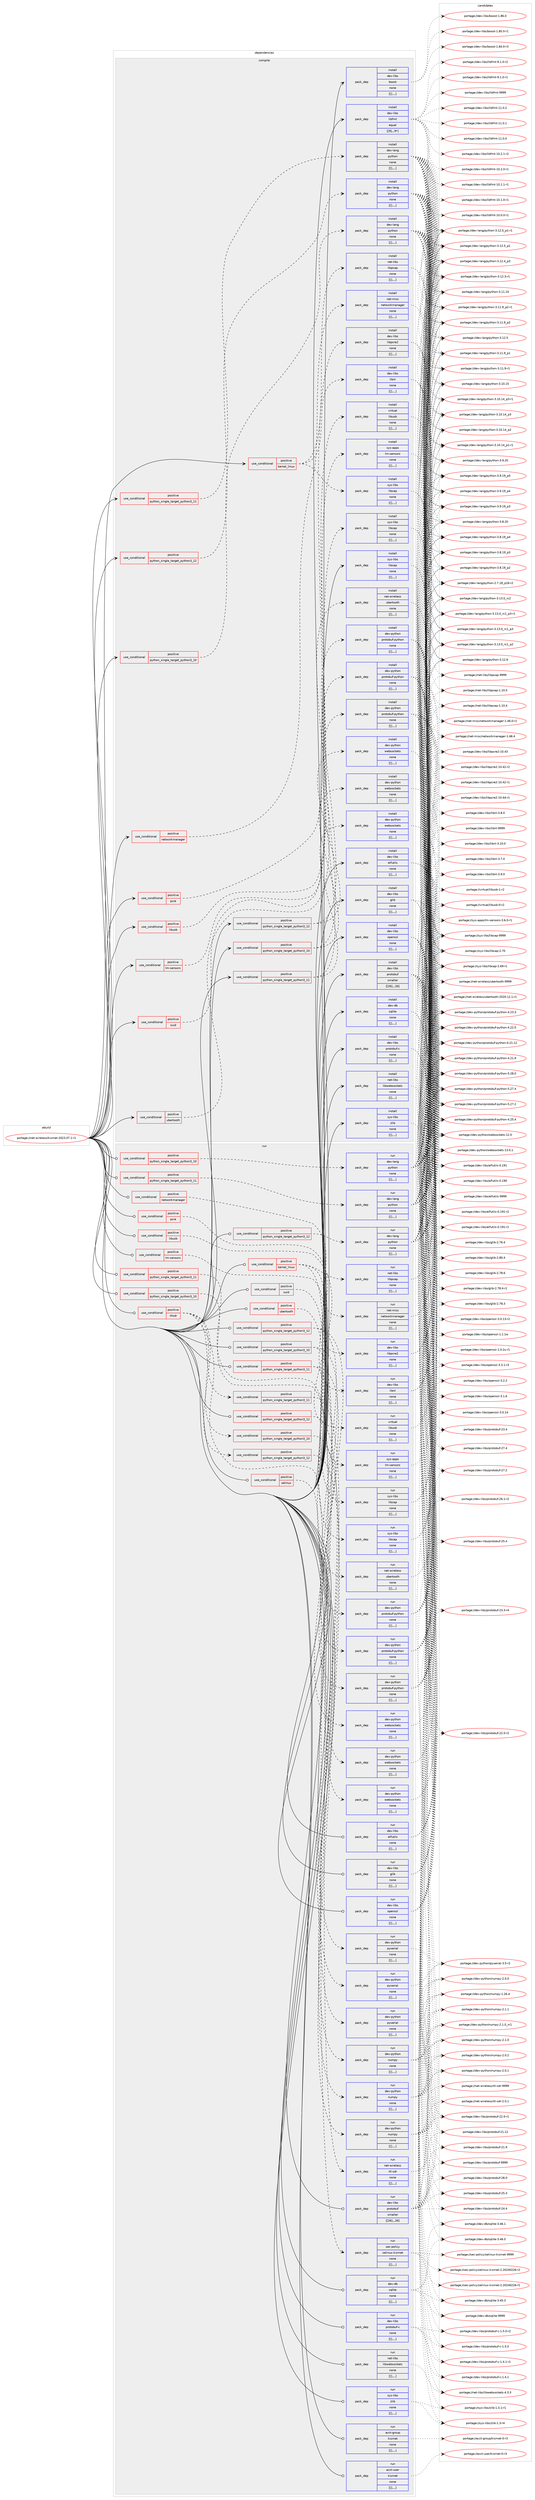 digraph prolog {

# *************
# Graph options
# *************

newrank=true;
concentrate=true;
compound=true;
graph [rankdir=LR,fontname=Helvetica,fontsize=10,ranksep=1.5];#, ranksep=2.5, nodesep=0.2];
edge  [arrowhead=vee];
node  [fontname=Helvetica,fontsize=10];

# **********
# The ebuild
# **********

subgraph cluster_leftcol {
color=gray;
label=<<i>ebuild</i>>;
id [label="portage://net-wireless/kismet-2023.07.1-r1", color=red, width=4, href="../net-wireless/kismet-2023.07.1-r1.svg"];
}

# ****************
# The dependencies
# ****************

subgraph cluster_midcol {
color=gray;
label=<<i>dependencies</i>>;
subgraph cluster_compile {
fillcolor="#eeeeee";
style=filled;
label=<<i>compile</i>>;
subgraph cond107132 {
dependency405902 [label=<<TABLE BORDER="0" CELLBORDER="1" CELLSPACING="0" CELLPADDING="4"><TR><TD ROWSPAN="3" CELLPADDING="10">use_conditional</TD></TR><TR><TD>positive</TD></TR><TR><TD>kernel_linux</TD></TR></TABLE>>, shape=none, color=red];
subgraph pack295820 {
dependency405903 [label=<<TABLE BORDER="0" CELLBORDER="1" CELLSPACING="0" CELLPADDING="4" WIDTH="220"><TR><TD ROWSPAN="6" CELLPADDING="30">pack_dep</TD></TR><TR><TD WIDTH="110">install</TD></TR><TR><TD>sys-libs</TD></TR><TR><TD>libcap</TD></TR><TR><TD>none</TD></TR><TR><TD>[[],,,,]</TD></TR></TABLE>>, shape=none, color=blue];
}
dependency405902:e -> dependency405903:w [weight=20,style="dashed",arrowhead="vee"];
subgraph pack295821 {
dependency405904 [label=<<TABLE BORDER="0" CELLBORDER="1" CELLSPACING="0" CELLPADDING="4" WIDTH="220"><TR><TD ROWSPAN="6" CELLPADDING="30">pack_dep</TD></TR><TR><TD WIDTH="110">install</TD></TR><TR><TD>dev-libs</TD></TR><TR><TD>libnl</TD></TR><TR><TD>none</TD></TR><TR><TD>[[],,,,]</TD></TR></TABLE>>, shape=none, color=blue];
}
dependency405902:e -> dependency405904:w [weight=20,style="dashed",arrowhead="vee"];
subgraph pack295822 {
dependency405905 [label=<<TABLE BORDER="0" CELLBORDER="1" CELLSPACING="0" CELLPADDING="4" WIDTH="220"><TR><TD ROWSPAN="6" CELLPADDING="30">pack_dep</TD></TR><TR><TD WIDTH="110">install</TD></TR><TR><TD>net-libs</TD></TR><TR><TD>libpcap</TD></TR><TR><TD>none</TD></TR><TR><TD>[[],,,,]</TD></TR></TABLE>>, shape=none, color=blue];
}
dependency405902:e -> dependency405905:w [weight=20,style="dashed",arrowhead="vee"];
}
id:e -> dependency405902:w [weight=20,style="solid",arrowhead="vee"];
subgraph cond107133 {
dependency405906 [label=<<TABLE BORDER="0" CELLBORDER="1" CELLSPACING="0" CELLPADDING="4"><TR><TD ROWSPAN="3" CELLPADDING="10">use_conditional</TD></TR><TR><TD>positive</TD></TR><TR><TD>libusb</TD></TR></TABLE>>, shape=none, color=red];
subgraph pack295823 {
dependency405907 [label=<<TABLE BORDER="0" CELLBORDER="1" CELLSPACING="0" CELLPADDING="4" WIDTH="220"><TR><TD ROWSPAN="6" CELLPADDING="30">pack_dep</TD></TR><TR><TD WIDTH="110">install</TD></TR><TR><TD>virtual</TD></TR><TR><TD>libusb</TD></TR><TR><TD>none</TD></TR><TR><TD>[[],,,,]</TD></TR></TABLE>>, shape=none, color=blue];
}
dependency405906:e -> dependency405907:w [weight=20,style="dashed",arrowhead="vee"];
}
id:e -> dependency405906:w [weight=20,style="solid",arrowhead="vee"];
subgraph cond107134 {
dependency405908 [label=<<TABLE BORDER="0" CELLBORDER="1" CELLSPACING="0" CELLPADDING="4"><TR><TD ROWSPAN="3" CELLPADDING="10">use_conditional</TD></TR><TR><TD>positive</TD></TR><TR><TD>lm-sensors</TD></TR></TABLE>>, shape=none, color=red];
subgraph pack295824 {
dependency405909 [label=<<TABLE BORDER="0" CELLBORDER="1" CELLSPACING="0" CELLPADDING="4" WIDTH="220"><TR><TD ROWSPAN="6" CELLPADDING="30">pack_dep</TD></TR><TR><TD WIDTH="110">install</TD></TR><TR><TD>sys-apps</TD></TR><TR><TD>lm-sensors</TD></TR><TR><TD>none</TD></TR><TR><TD>[[],,,,]</TD></TR></TABLE>>, shape=none, color=blue];
}
dependency405908:e -> dependency405909:w [weight=20,style="dashed",arrowhead="vee"];
}
id:e -> dependency405908:w [weight=20,style="solid",arrowhead="vee"];
subgraph cond107135 {
dependency405910 [label=<<TABLE BORDER="0" CELLBORDER="1" CELLSPACING="0" CELLPADDING="4"><TR><TD ROWSPAN="3" CELLPADDING="10">use_conditional</TD></TR><TR><TD>positive</TD></TR><TR><TD>networkmanager</TD></TR></TABLE>>, shape=none, color=red];
subgraph pack295825 {
dependency405911 [label=<<TABLE BORDER="0" CELLBORDER="1" CELLSPACING="0" CELLPADDING="4" WIDTH="220"><TR><TD ROWSPAN="6" CELLPADDING="30">pack_dep</TD></TR><TR><TD WIDTH="110">install</TD></TR><TR><TD>net-misc</TD></TR><TR><TD>networkmanager</TD></TR><TR><TD>none</TD></TR><TR><TD>[[],,,,]</TD></TR></TABLE>>, shape=none, color=blue];
}
dependency405910:e -> dependency405911:w [weight=20,style="dashed",arrowhead="vee"];
}
id:e -> dependency405910:w [weight=20,style="solid",arrowhead="vee"];
subgraph cond107136 {
dependency405912 [label=<<TABLE BORDER="0" CELLBORDER="1" CELLSPACING="0" CELLPADDING="4"><TR><TD ROWSPAN="3" CELLPADDING="10">use_conditional</TD></TR><TR><TD>positive</TD></TR><TR><TD>pcre</TD></TR></TABLE>>, shape=none, color=red];
subgraph pack295826 {
dependency405913 [label=<<TABLE BORDER="0" CELLBORDER="1" CELLSPACING="0" CELLPADDING="4" WIDTH="220"><TR><TD ROWSPAN="6" CELLPADDING="30">pack_dep</TD></TR><TR><TD WIDTH="110">install</TD></TR><TR><TD>dev-libs</TD></TR><TR><TD>libpcre2</TD></TR><TR><TD>none</TD></TR><TR><TD>[[],,,,]</TD></TR></TABLE>>, shape=none, color=blue];
}
dependency405912:e -> dependency405913:w [weight=20,style="dashed",arrowhead="vee"];
}
id:e -> dependency405912:w [weight=20,style="solid",arrowhead="vee"];
subgraph cond107137 {
dependency405914 [label=<<TABLE BORDER="0" CELLBORDER="1" CELLSPACING="0" CELLPADDING="4"><TR><TD ROWSPAN="3" CELLPADDING="10">use_conditional</TD></TR><TR><TD>positive</TD></TR><TR><TD>python_single_target_python3_10</TD></TR></TABLE>>, shape=none, color=red];
subgraph pack295827 {
dependency405915 [label=<<TABLE BORDER="0" CELLBORDER="1" CELLSPACING="0" CELLPADDING="4" WIDTH="220"><TR><TD ROWSPAN="6" CELLPADDING="30">pack_dep</TD></TR><TR><TD WIDTH="110">install</TD></TR><TR><TD>dev-lang</TD></TR><TR><TD>python</TD></TR><TR><TD>none</TD></TR><TR><TD>[[],,,,]</TD></TR></TABLE>>, shape=none, color=blue];
}
dependency405914:e -> dependency405915:w [weight=20,style="dashed",arrowhead="vee"];
}
id:e -> dependency405914:w [weight=20,style="solid",arrowhead="vee"];
subgraph cond107138 {
dependency405916 [label=<<TABLE BORDER="0" CELLBORDER="1" CELLSPACING="0" CELLPADDING="4"><TR><TD ROWSPAN="3" CELLPADDING="10">use_conditional</TD></TR><TR><TD>positive</TD></TR><TR><TD>python_single_target_python3_10</TD></TR></TABLE>>, shape=none, color=red];
subgraph pack295828 {
dependency405917 [label=<<TABLE BORDER="0" CELLBORDER="1" CELLSPACING="0" CELLPADDING="4" WIDTH="220"><TR><TD ROWSPAN="6" CELLPADDING="30">pack_dep</TD></TR><TR><TD WIDTH="110">install</TD></TR><TR><TD>dev-python</TD></TR><TR><TD>protobuf-python</TD></TR><TR><TD>none</TD></TR><TR><TD>[[],,,,]</TD></TR></TABLE>>, shape=none, color=blue];
}
dependency405916:e -> dependency405917:w [weight=20,style="dashed",arrowhead="vee"];
subgraph pack295829 {
dependency405918 [label=<<TABLE BORDER="0" CELLBORDER="1" CELLSPACING="0" CELLPADDING="4" WIDTH="220"><TR><TD ROWSPAN="6" CELLPADDING="30">pack_dep</TD></TR><TR><TD WIDTH="110">install</TD></TR><TR><TD>dev-python</TD></TR><TR><TD>websockets</TD></TR><TR><TD>none</TD></TR><TR><TD>[[],,,,]</TD></TR></TABLE>>, shape=none, color=blue];
}
dependency405916:e -> dependency405918:w [weight=20,style="dashed",arrowhead="vee"];
}
id:e -> dependency405916:w [weight=20,style="solid",arrowhead="vee"];
subgraph cond107139 {
dependency405919 [label=<<TABLE BORDER="0" CELLBORDER="1" CELLSPACING="0" CELLPADDING="4"><TR><TD ROWSPAN="3" CELLPADDING="10">use_conditional</TD></TR><TR><TD>positive</TD></TR><TR><TD>python_single_target_python3_11</TD></TR></TABLE>>, shape=none, color=red];
subgraph pack295830 {
dependency405920 [label=<<TABLE BORDER="0" CELLBORDER="1" CELLSPACING="0" CELLPADDING="4" WIDTH="220"><TR><TD ROWSPAN="6" CELLPADDING="30">pack_dep</TD></TR><TR><TD WIDTH="110">install</TD></TR><TR><TD>dev-lang</TD></TR><TR><TD>python</TD></TR><TR><TD>none</TD></TR><TR><TD>[[],,,,]</TD></TR></TABLE>>, shape=none, color=blue];
}
dependency405919:e -> dependency405920:w [weight=20,style="dashed",arrowhead="vee"];
}
id:e -> dependency405919:w [weight=20,style="solid",arrowhead="vee"];
subgraph cond107140 {
dependency405921 [label=<<TABLE BORDER="0" CELLBORDER="1" CELLSPACING="0" CELLPADDING="4"><TR><TD ROWSPAN="3" CELLPADDING="10">use_conditional</TD></TR><TR><TD>positive</TD></TR><TR><TD>python_single_target_python3_11</TD></TR></TABLE>>, shape=none, color=red];
subgraph pack295831 {
dependency405922 [label=<<TABLE BORDER="0" CELLBORDER="1" CELLSPACING="0" CELLPADDING="4" WIDTH="220"><TR><TD ROWSPAN="6" CELLPADDING="30">pack_dep</TD></TR><TR><TD WIDTH="110">install</TD></TR><TR><TD>dev-python</TD></TR><TR><TD>protobuf-python</TD></TR><TR><TD>none</TD></TR><TR><TD>[[],,,,]</TD></TR></TABLE>>, shape=none, color=blue];
}
dependency405921:e -> dependency405922:w [weight=20,style="dashed",arrowhead="vee"];
subgraph pack295832 {
dependency405923 [label=<<TABLE BORDER="0" CELLBORDER="1" CELLSPACING="0" CELLPADDING="4" WIDTH="220"><TR><TD ROWSPAN="6" CELLPADDING="30">pack_dep</TD></TR><TR><TD WIDTH="110">install</TD></TR><TR><TD>dev-python</TD></TR><TR><TD>websockets</TD></TR><TR><TD>none</TD></TR><TR><TD>[[],,,,]</TD></TR></TABLE>>, shape=none, color=blue];
}
dependency405921:e -> dependency405923:w [weight=20,style="dashed",arrowhead="vee"];
}
id:e -> dependency405921:w [weight=20,style="solid",arrowhead="vee"];
subgraph cond107141 {
dependency405924 [label=<<TABLE BORDER="0" CELLBORDER="1" CELLSPACING="0" CELLPADDING="4"><TR><TD ROWSPAN="3" CELLPADDING="10">use_conditional</TD></TR><TR><TD>positive</TD></TR><TR><TD>python_single_target_python3_12</TD></TR></TABLE>>, shape=none, color=red];
subgraph pack295833 {
dependency405925 [label=<<TABLE BORDER="0" CELLBORDER="1" CELLSPACING="0" CELLPADDING="4" WIDTH="220"><TR><TD ROWSPAN="6" CELLPADDING="30">pack_dep</TD></TR><TR><TD WIDTH="110">install</TD></TR><TR><TD>dev-lang</TD></TR><TR><TD>python</TD></TR><TR><TD>none</TD></TR><TR><TD>[[],,,,]</TD></TR></TABLE>>, shape=none, color=blue];
}
dependency405924:e -> dependency405925:w [weight=20,style="dashed",arrowhead="vee"];
}
id:e -> dependency405924:w [weight=20,style="solid",arrowhead="vee"];
subgraph cond107142 {
dependency405926 [label=<<TABLE BORDER="0" CELLBORDER="1" CELLSPACING="0" CELLPADDING="4"><TR><TD ROWSPAN="3" CELLPADDING="10">use_conditional</TD></TR><TR><TD>positive</TD></TR><TR><TD>python_single_target_python3_12</TD></TR></TABLE>>, shape=none, color=red];
subgraph pack295834 {
dependency405927 [label=<<TABLE BORDER="0" CELLBORDER="1" CELLSPACING="0" CELLPADDING="4" WIDTH="220"><TR><TD ROWSPAN="6" CELLPADDING="30">pack_dep</TD></TR><TR><TD WIDTH="110">install</TD></TR><TR><TD>dev-python</TD></TR><TR><TD>protobuf-python</TD></TR><TR><TD>none</TD></TR><TR><TD>[[],,,,]</TD></TR></TABLE>>, shape=none, color=blue];
}
dependency405926:e -> dependency405927:w [weight=20,style="dashed",arrowhead="vee"];
subgraph pack295835 {
dependency405928 [label=<<TABLE BORDER="0" CELLBORDER="1" CELLSPACING="0" CELLPADDING="4" WIDTH="220"><TR><TD ROWSPAN="6" CELLPADDING="30">pack_dep</TD></TR><TR><TD WIDTH="110">install</TD></TR><TR><TD>dev-python</TD></TR><TR><TD>websockets</TD></TR><TR><TD>none</TD></TR><TR><TD>[[],,,,]</TD></TR></TABLE>>, shape=none, color=blue];
}
dependency405926:e -> dependency405928:w [weight=20,style="dashed",arrowhead="vee"];
}
id:e -> dependency405926:w [weight=20,style="solid",arrowhead="vee"];
subgraph cond107143 {
dependency405929 [label=<<TABLE BORDER="0" CELLBORDER="1" CELLSPACING="0" CELLPADDING="4"><TR><TD ROWSPAN="3" CELLPADDING="10">use_conditional</TD></TR><TR><TD>positive</TD></TR><TR><TD>suid</TD></TR></TABLE>>, shape=none, color=red];
subgraph pack295836 {
dependency405930 [label=<<TABLE BORDER="0" CELLBORDER="1" CELLSPACING="0" CELLPADDING="4" WIDTH="220"><TR><TD ROWSPAN="6" CELLPADDING="30">pack_dep</TD></TR><TR><TD WIDTH="110">install</TD></TR><TR><TD>sys-libs</TD></TR><TR><TD>libcap</TD></TR><TR><TD>none</TD></TR><TR><TD>[[],,,,]</TD></TR></TABLE>>, shape=none, color=blue];
}
dependency405929:e -> dependency405930:w [weight=20,style="dashed",arrowhead="vee"];
}
id:e -> dependency405929:w [weight=20,style="solid",arrowhead="vee"];
subgraph cond107144 {
dependency405931 [label=<<TABLE BORDER="0" CELLBORDER="1" CELLSPACING="0" CELLPADDING="4"><TR><TD ROWSPAN="3" CELLPADDING="10">use_conditional</TD></TR><TR><TD>positive</TD></TR><TR><TD>ubertooth</TD></TR></TABLE>>, shape=none, color=red];
subgraph pack295837 {
dependency405932 [label=<<TABLE BORDER="0" CELLBORDER="1" CELLSPACING="0" CELLPADDING="4" WIDTH="220"><TR><TD ROWSPAN="6" CELLPADDING="30">pack_dep</TD></TR><TR><TD WIDTH="110">install</TD></TR><TR><TD>net-wireless</TD></TR><TR><TD>ubertooth</TD></TR><TR><TD>none</TD></TR><TR><TD>[[],,,,]</TD></TR></TABLE>>, shape=none, color=blue];
}
dependency405931:e -> dependency405932:w [weight=20,style="dashed",arrowhead="vee"];
}
id:e -> dependency405931:w [weight=20,style="solid",arrowhead="vee"];
subgraph pack295838 {
dependency405933 [label=<<TABLE BORDER="0" CELLBORDER="1" CELLSPACING="0" CELLPADDING="4" WIDTH="220"><TR><TD ROWSPAN="6" CELLPADDING="30">pack_dep</TD></TR><TR><TD WIDTH="110">install</TD></TR><TR><TD>dev-db</TD></TR><TR><TD>sqlite</TD></TR><TR><TD>none</TD></TR><TR><TD>[[],,,,]</TD></TR></TABLE>>, shape=none, color=blue];
}
id:e -> dependency405933:w [weight=20,style="solid",arrowhead="vee"];
subgraph pack295839 {
dependency405934 [label=<<TABLE BORDER="0" CELLBORDER="1" CELLSPACING="0" CELLPADDING="4" WIDTH="220"><TR><TD ROWSPAN="6" CELLPADDING="30">pack_dep</TD></TR><TR><TD WIDTH="110">install</TD></TR><TR><TD>dev-libs</TD></TR><TR><TD>boost</TD></TR><TR><TD>none</TD></TR><TR><TD>[[],,,,]</TD></TR></TABLE>>, shape=none, color=blue];
}
id:e -> dependency405934:w [weight=20,style="solid",arrowhead="vee"];
subgraph pack295840 {
dependency405935 [label=<<TABLE BORDER="0" CELLBORDER="1" CELLSPACING="0" CELLPADDING="4" WIDTH="220"><TR><TD ROWSPAN="6" CELLPADDING="30">pack_dep</TD></TR><TR><TD WIDTH="110">install</TD></TR><TR><TD>dev-libs</TD></TR><TR><TD>elfutils</TD></TR><TR><TD>none</TD></TR><TR><TD>[[],,,,]</TD></TR></TABLE>>, shape=none, color=blue];
}
id:e -> dependency405935:w [weight=20,style="solid",arrowhead="vee"];
subgraph pack295841 {
dependency405936 [label=<<TABLE BORDER="0" CELLBORDER="1" CELLSPACING="0" CELLPADDING="4" WIDTH="220"><TR><TD ROWSPAN="6" CELLPADDING="30">pack_dep</TD></TR><TR><TD WIDTH="110">install</TD></TR><TR><TD>dev-libs</TD></TR><TR><TD>glib</TD></TR><TR><TD>none</TD></TR><TR><TD>[[],,,,]</TD></TR></TABLE>>, shape=none, color=blue];
}
id:e -> dependency405936:w [weight=20,style="solid",arrowhead="vee"];
subgraph pack295842 {
dependency405937 [label=<<TABLE BORDER="0" CELLBORDER="1" CELLSPACING="0" CELLPADDING="4" WIDTH="220"><TR><TD ROWSPAN="6" CELLPADDING="30">pack_dep</TD></TR><TR><TD WIDTH="110">install</TD></TR><TR><TD>dev-libs</TD></TR><TR><TD>libfmt</TD></TR><TR><TD>equal</TD></TR><TR><TD>[[9],,,9*]</TD></TR></TABLE>>, shape=none, color=blue];
}
id:e -> dependency405937:w [weight=20,style="solid",arrowhead="vee"];
subgraph pack295843 {
dependency405938 [label=<<TABLE BORDER="0" CELLBORDER="1" CELLSPACING="0" CELLPADDING="4" WIDTH="220"><TR><TD ROWSPAN="6" CELLPADDING="30">pack_dep</TD></TR><TR><TD WIDTH="110">install</TD></TR><TR><TD>dev-libs</TD></TR><TR><TD>openssl</TD></TR><TR><TD>none</TD></TR><TR><TD>[[],,,,]</TD></TR></TABLE>>, shape=none, color=blue];
}
id:e -> dependency405938:w [weight=20,style="solid",arrowhead="vee"];
subgraph pack295844 {
dependency405939 [label=<<TABLE BORDER="0" CELLBORDER="1" CELLSPACING="0" CELLPADDING="4" WIDTH="220"><TR><TD ROWSPAN="6" CELLPADDING="30">pack_dep</TD></TR><TR><TD WIDTH="110">install</TD></TR><TR><TD>dev-libs</TD></TR><TR><TD>protobuf</TD></TR><TR><TD>smaller</TD></TR><TR><TD>[[26],,,26]</TD></TR></TABLE>>, shape=none, color=blue];
}
id:e -> dependency405939:w [weight=20,style="solid",arrowhead="vee"];
subgraph pack295845 {
dependency405940 [label=<<TABLE BORDER="0" CELLBORDER="1" CELLSPACING="0" CELLPADDING="4" WIDTH="220"><TR><TD ROWSPAN="6" CELLPADDING="30">pack_dep</TD></TR><TR><TD WIDTH="110">install</TD></TR><TR><TD>dev-libs</TD></TR><TR><TD>protobuf-c</TD></TR><TR><TD>none</TD></TR><TR><TD>[[],,,,]</TD></TR></TABLE>>, shape=none, color=blue];
}
id:e -> dependency405940:w [weight=20,style="solid",arrowhead="vee"];
subgraph pack295846 {
dependency405941 [label=<<TABLE BORDER="0" CELLBORDER="1" CELLSPACING="0" CELLPADDING="4" WIDTH="220"><TR><TD ROWSPAN="6" CELLPADDING="30">pack_dep</TD></TR><TR><TD WIDTH="110">install</TD></TR><TR><TD>net-libs</TD></TR><TR><TD>libwebsockets</TD></TR><TR><TD>none</TD></TR><TR><TD>[[],,,,]</TD></TR></TABLE>>, shape=none, color=blue];
}
id:e -> dependency405941:w [weight=20,style="solid",arrowhead="vee"];
subgraph pack295847 {
dependency405942 [label=<<TABLE BORDER="0" CELLBORDER="1" CELLSPACING="0" CELLPADDING="4" WIDTH="220"><TR><TD ROWSPAN="6" CELLPADDING="30">pack_dep</TD></TR><TR><TD WIDTH="110">install</TD></TR><TR><TD>sys-libs</TD></TR><TR><TD>libcap</TD></TR><TR><TD>none</TD></TR><TR><TD>[[],,,,]</TD></TR></TABLE>>, shape=none, color=blue];
}
id:e -> dependency405942:w [weight=20,style="solid",arrowhead="vee"];
subgraph pack295848 {
dependency405943 [label=<<TABLE BORDER="0" CELLBORDER="1" CELLSPACING="0" CELLPADDING="4" WIDTH="220"><TR><TD ROWSPAN="6" CELLPADDING="30">pack_dep</TD></TR><TR><TD WIDTH="110">install</TD></TR><TR><TD>sys-libs</TD></TR><TR><TD>zlib</TD></TR><TR><TD>none</TD></TR><TR><TD>[[],,,,]</TD></TR></TABLE>>, shape=none, color=blue];
}
id:e -> dependency405943:w [weight=20,style="solid",arrowhead="vee"];
}
subgraph cluster_compileandrun {
fillcolor="#eeeeee";
style=filled;
label=<<i>compile and run</i>>;
}
subgraph cluster_run {
fillcolor="#eeeeee";
style=filled;
label=<<i>run</i>>;
subgraph cond107145 {
dependency405944 [label=<<TABLE BORDER="0" CELLBORDER="1" CELLSPACING="0" CELLPADDING="4"><TR><TD ROWSPAN="3" CELLPADDING="10">use_conditional</TD></TR><TR><TD>positive</TD></TR><TR><TD>kernel_linux</TD></TR></TABLE>>, shape=none, color=red];
subgraph pack295849 {
dependency405945 [label=<<TABLE BORDER="0" CELLBORDER="1" CELLSPACING="0" CELLPADDING="4" WIDTH="220"><TR><TD ROWSPAN="6" CELLPADDING="30">pack_dep</TD></TR><TR><TD WIDTH="110">run</TD></TR><TR><TD>sys-libs</TD></TR><TR><TD>libcap</TD></TR><TR><TD>none</TD></TR><TR><TD>[[],,,,]</TD></TR></TABLE>>, shape=none, color=blue];
}
dependency405944:e -> dependency405945:w [weight=20,style="dashed",arrowhead="vee"];
subgraph pack295850 {
dependency405946 [label=<<TABLE BORDER="0" CELLBORDER="1" CELLSPACING="0" CELLPADDING="4" WIDTH="220"><TR><TD ROWSPAN="6" CELLPADDING="30">pack_dep</TD></TR><TR><TD WIDTH="110">run</TD></TR><TR><TD>dev-libs</TD></TR><TR><TD>libnl</TD></TR><TR><TD>none</TD></TR><TR><TD>[[],,,,]</TD></TR></TABLE>>, shape=none, color=blue];
}
dependency405944:e -> dependency405946:w [weight=20,style="dashed",arrowhead="vee"];
subgraph pack295851 {
dependency405947 [label=<<TABLE BORDER="0" CELLBORDER="1" CELLSPACING="0" CELLPADDING="4" WIDTH="220"><TR><TD ROWSPAN="6" CELLPADDING="30">pack_dep</TD></TR><TR><TD WIDTH="110">run</TD></TR><TR><TD>net-libs</TD></TR><TR><TD>libpcap</TD></TR><TR><TD>none</TD></TR><TR><TD>[[],,,,]</TD></TR></TABLE>>, shape=none, color=blue];
}
dependency405944:e -> dependency405947:w [weight=20,style="dashed",arrowhead="vee"];
}
id:e -> dependency405944:w [weight=20,style="solid",arrowhead="odot"];
subgraph cond107146 {
dependency405948 [label=<<TABLE BORDER="0" CELLBORDER="1" CELLSPACING="0" CELLPADDING="4"><TR><TD ROWSPAN="3" CELLPADDING="10">use_conditional</TD></TR><TR><TD>positive</TD></TR><TR><TD>libusb</TD></TR></TABLE>>, shape=none, color=red];
subgraph pack295852 {
dependency405949 [label=<<TABLE BORDER="0" CELLBORDER="1" CELLSPACING="0" CELLPADDING="4" WIDTH="220"><TR><TD ROWSPAN="6" CELLPADDING="30">pack_dep</TD></TR><TR><TD WIDTH="110">run</TD></TR><TR><TD>virtual</TD></TR><TR><TD>libusb</TD></TR><TR><TD>none</TD></TR><TR><TD>[[],,,,]</TD></TR></TABLE>>, shape=none, color=blue];
}
dependency405948:e -> dependency405949:w [weight=20,style="dashed",arrowhead="vee"];
}
id:e -> dependency405948:w [weight=20,style="solid",arrowhead="odot"];
subgraph cond107147 {
dependency405950 [label=<<TABLE BORDER="0" CELLBORDER="1" CELLSPACING="0" CELLPADDING="4"><TR><TD ROWSPAN="3" CELLPADDING="10">use_conditional</TD></TR><TR><TD>positive</TD></TR><TR><TD>lm-sensors</TD></TR></TABLE>>, shape=none, color=red];
subgraph pack295853 {
dependency405951 [label=<<TABLE BORDER="0" CELLBORDER="1" CELLSPACING="0" CELLPADDING="4" WIDTH="220"><TR><TD ROWSPAN="6" CELLPADDING="30">pack_dep</TD></TR><TR><TD WIDTH="110">run</TD></TR><TR><TD>sys-apps</TD></TR><TR><TD>lm-sensors</TD></TR><TR><TD>none</TD></TR><TR><TD>[[],,,,]</TD></TR></TABLE>>, shape=none, color=blue];
}
dependency405950:e -> dependency405951:w [weight=20,style="dashed",arrowhead="vee"];
}
id:e -> dependency405950:w [weight=20,style="solid",arrowhead="odot"];
subgraph cond107148 {
dependency405952 [label=<<TABLE BORDER="0" CELLBORDER="1" CELLSPACING="0" CELLPADDING="4"><TR><TD ROWSPAN="3" CELLPADDING="10">use_conditional</TD></TR><TR><TD>positive</TD></TR><TR><TD>networkmanager</TD></TR></TABLE>>, shape=none, color=red];
subgraph pack295854 {
dependency405953 [label=<<TABLE BORDER="0" CELLBORDER="1" CELLSPACING="0" CELLPADDING="4" WIDTH="220"><TR><TD ROWSPAN="6" CELLPADDING="30">pack_dep</TD></TR><TR><TD WIDTH="110">run</TD></TR><TR><TD>net-misc</TD></TR><TR><TD>networkmanager</TD></TR><TR><TD>none</TD></TR><TR><TD>[[],,,,]</TD></TR></TABLE>>, shape=none, color=blue];
}
dependency405952:e -> dependency405953:w [weight=20,style="dashed",arrowhead="vee"];
}
id:e -> dependency405952:w [weight=20,style="solid",arrowhead="odot"];
subgraph cond107149 {
dependency405954 [label=<<TABLE BORDER="0" CELLBORDER="1" CELLSPACING="0" CELLPADDING="4"><TR><TD ROWSPAN="3" CELLPADDING="10">use_conditional</TD></TR><TR><TD>positive</TD></TR><TR><TD>pcre</TD></TR></TABLE>>, shape=none, color=red];
subgraph pack295855 {
dependency405955 [label=<<TABLE BORDER="0" CELLBORDER="1" CELLSPACING="0" CELLPADDING="4" WIDTH="220"><TR><TD ROWSPAN="6" CELLPADDING="30">pack_dep</TD></TR><TR><TD WIDTH="110">run</TD></TR><TR><TD>dev-libs</TD></TR><TR><TD>libpcre2</TD></TR><TR><TD>none</TD></TR><TR><TD>[[],,,,]</TD></TR></TABLE>>, shape=none, color=blue];
}
dependency405954:e -> dependency405955:w [weight=20,style="dashed",arrowhead="vee"];
}
id:e -> dependency405954:w [weight=20,style="solid",arrowhead="odot"];
subgraph cond107150 {
dependency405956 [label=<<TABLE BORDER="0" CELLBORDER="1" CELLSPACING="0" CELLPADDING="4"><TR><TD ROWSPAN="3" CELLPADDING="10">use_conditional</TD></TR><TR><TD>positive</TD></TR><TR><TD>python_single_target_python3_10</TD></TR></TABLE>>, shape=none, color=red];
subgraph pack295856 {
dependency405957 [label=<<TABLE BORDER="0" CELLBORDER="1" CELLSPACING="0" CELLPADDING="4" WIDTH="220"><TR><TD ROWSPAN="6" CELLPADDING="30">pack_dep</TD></TR><TR><TD WIDTH="110">run</TD></TR><TR><TD>dev-lang</TD></TR><TR><TD>python</TD></TR><TR><TD>none</TD></TR><TR><TD>[[],,,,]</TD></TR></TABLE>>, shape=none, color=blue];
}
dependency405956:e -> dependency405957:w [weight=20,style="dashed",arrowhead="vee"];
}
id:e -> dependency405956:w [weight=20,style="solid",arrowhead="odot"];
subgraph cond107151 {
dependency405958 [label=<<TABLE BORDER="0" CELLBORDER="1" CELLSPACING="0" CELLPADDING="4"><TR><TD ROWSPAN="3" CELLPADDING="10">use_conditional</TD></TR><TR><TD>positive</TD></TR><TR><TD>python_single_target_python3_10</TD></TR></TABLE>>, shape=none, color=red];
subgraph pack295857 {
dependency405959 [label=<<TABLE BORDER="0" CELLBORDER="1" CELLSPACING="0" CELLPADDING="4" WIDTH="220"><TR><TD ROWSPAN="6" CELLPADDING="30">pack_dep</TD></TR><TR><TD WIDTH="110">run</TD></TR><TR><TD>dev-python</TD></TR><TR><TD>protobuf-python</TD></TR><TR><TD>none</TD></TR><TR><TD>[[],,,,]</TD></TR></TABLE>>, shape=none, color=blue];
}
dependency405958:e -> dependency405959:w [weight=20,style="dashed",arrowhead="vee"];
subgraph pack295858 {
dependency405960 [label=<<TABLE BORDER="0" CELLBORDER="1" CELLSPACING="0" CELLPADDING="4" WIDTH="220"><TR><TD ROWSPAN="6" CELLPADDING="30">pack_dep</TD></TR><TR><TD WIDTH="110">run</TD></TR><TR><TD>dev-python</TD></TR><TR><TD>websockets</TD></TR><TR><TD>none</TD></TR><TR><TD>[[],,,,]</TD></TR></TABLE>>, shape=none, color=blue];
}
dependency405958:e -> dependency405960:w [weight=20,style="dashed",arrowhead="vee"];
}
id:e -> dependency405958:w [weight=20,style="solid",arrowhead="odot"];
subgraph cond107152 {
dependency405961 [label=<<TABLE BORDER="0" CELLBORDER="1" CELLSPACING="0" CELLPADDING="4"><TR><TD ROWSPAN="3" CELLPADDING="10">use_conditional</TD></TR><TR><TD>positive</TD></TR><TR><TD>python_single_target_python3_10</TD></TR></TABLE>>, shape=none, color=red];
subgraph pack295859 {
dependency405962 [label=<<TABLE BORDER="0" CELLBORDER="1" CELLSPACING="0" CELLPADDING="4" WIDTH="220"><TR><TD ROWSPAN="6" CELLPADDING="30">pack_dep</TD></TR><TR><TD WIDTH="110">run</TD></TR><TR><TD>dev-python</TD></TR><TR><TD>pyserial</TD></TR><TR><TD>none</TD></TR><TR><TD>[[],,,,]</TD></TR></TABLE>>, shape=none, color=blue];
}
dependency405961:e -> dependency405962:w [weight=20,style="dashed",arrowhead="vee"];
}
id:e -> dependency405961:w [weight=20,style="solid",arrowhead="odot"];
subgraph cond107153 {
dependency405963 [label=<<TABLE BORDER="0" CELLBORDER="1" CELLSPACING="0" CELLPADDING="4"><TR><TD ROWSPAN="3" CELLPADDING="10">use_conditional</TD></TR><TR><TD>positive</TD></TR><TR><TD>python_single_target_python3_11</TD></TR></TABLE>>, shape=none, color=red];
subgraph pack295860 {
dependency405964 [label=<<TABLE BORDER="0" CELLBORDER="1" CELLSPACING="0" CELLPADDING="4" WIDTH="220"><TR><TD ROWSPAN="6" CELLPADDING="30">pack_dep</TD></TR><TR><TD WIDTH="110">run</TD></TR><TR><TD>dev-lang</TD></TR><TR><TD>python</TD></TR><TR><TD>none</TD></TR><TR><TD>[[],,,,]</TD></TR></TABLE>>, shape=none, color=blue];
}
dependency405963:e -> dependency405964:w [weight=20,style="dashed",arrowhead="vee"];
}
id:e -> dependency405963:w [weight=20,style="solid",arrowhead="odot"];
subgraph cond107154 {
dependency405965 [label=<<TABLE BORDER="0" CELLBORDER="1" CELLSPACING="0" CELLPADDING="4"><TR><TD ROWSPAN="3" CELLPADDING="10">use_conditional</TD></TR><TR><TD>positive</TD></TR><TR><TD>python_single_target_python3_11</TD></TR></TABLE>>, shape=none, color=red];
subgraph pack295861 {
dependency405966 [label=<<TABLE BORDER="0" CELLBORDER="1" CELLSPACING="0" CELLPADDING="4" WIDTH="220"><TR><TD ROWSPAN="6" CELLPADDING="30">pack_dep</TD></TR><TR><TD WIDTH="110">run</TD></TR><TR><TD>dev-python</TD></TR><TR><TD>protobuf-python</TD></TR><TR><TD>none</TD></TR><TR><TD>[[],,,,]</TD></TR></TABLE>>, shape=none, color=blue];
}
dependency405965:e -> dependency405966:w [weight=20,style="dashed",arrowhead="vee"];
subgraph pack295862 {
dependency405967 [label=<<TABLE BORDER="0" CELLBORDER="1" CELLSPACING="0" CELLPADDING="4" WIDTH="220"><TR><TD ROWSPAN="6" CELLPADDING="30">pack_dep</TD></TR><TR><TD WIDTH="110">run</TD></TR><TR><TD>dev-python</TD></TR><TR><TD>websockets</TD></TR><TR><TD>none</TD></TR><TR><TD>[[],,,,]</TD></TR></TABLE>>, shape=none, color=blue];
}
dependency405965:e -> dependency405967:w [weight=20,style="dashed",arrowhead="vee"];
}
id:e -> dependency405965:w [weight=20,style="solid",arrowhead="odot"];
subgraph cond107155 {
dependency405968 [label=<<TABLE BORDER="0" CELLBORDER="1" CELLSPACING="0" CELLPADDING="4"><TR><TD ROWSPAN="3" CELLPADDING="10">use_conditional</TD></TR><TR><TD>positive</TD></TR><TR><TD>python_single_target_python3_11</TD></TR></TABLE>>, shape=none, color=red];
subgraph pack295863 {
dependency405969 [label=<<TABLE BORDER="0" CELLBORDER="1" CELLSPACING="0" CELLPADDING="4" WIDTH="220"><TR><TD ROWSPAN="6" CELLPADDING="30">pack_dep</TD></TR><TR><TD WIDTH="110">run</TD></TR><TR><TD>dev-python</TD></TR><TR><TD>pyserial</TD></TR><TR><TD>none</TD></TR><TR><TD>[[],,,,]</TD></TR></TABLE>>, shape=none, color=blue];
}
dependency405968:e -> dependency405969:w [weight=20,style="dashed",arrowhead="vee"];
}
id:e -> dependency405968:w [weight=20,style="solid",arrowhead="odot"];
subgraph cond107156 {
dependency405970 [label=<<TABLE BORDER="0" CELLBORDER="1" CELLSPACING="0" CELLPADDING="4"><TR><TD ROWSPAN="3" CELLPADDING="10">use_conditional</TD></TR><TR><TD>positive</TD></TR><TR><TD>python_single_target_python3_12</TD></TR></TABLE>>, shape=none, color=red];
subgraph pack295864 {
dependency405971 [label=<<TABLE BORDER="0" CELLBORDER="1" CELLSPACING="0" CELLPADDING="4" WIDTH="220"><TR><TD ROWSPAN="6" CELLPADDING="30">pack_dep</TD></TR><TR><TD WIDTH="110">run</TD></TR><TR><TD>dev-lang</TD></TR><TR><TD>python</TD></TR><TR><TD>none</TD></TR><TR><TD>[[],,,,]</TD></TR></TABLE>>, shape=none, color=blue];
}
dependency405970:e -> dependency405971:w [weight=20,style="dashed",arrowhead="vee"];
}
id:e -> dependency405970:w [weight=20,style="solid",arrowhead="odot"];
subgraph cond107157 {
dependency405972 [label=<<TABLE BORDER="0" CELLBORDER="1" CELLSPACING="0" CELLPADDING="4"><TR><TD ROWSPAN="3" CELLPADDING="10">use_conditional</TD></TR><TR><TD>positive</TD></TR><TR><TD>python_single_target_python3_12</TD></TR></TABLE>>, shape=none, color=red];
subgraph pack295865 {
dependency405973 [label=<<TABLE BORDER="0" CELLBORDER="1" CELLSPACING="0" CELLPADDING="4" WIDTH="220"><TR><TD ROWSPAN="6" CELLPADDING="30">pack_dep</TD></TR><TR><TD WIDTH="110">run</TD></TR><TR><TD>dev-python</TD></TR><TR><TD>protobuf-python</TD></TR><TR><TD>none</TD></TR><TR><TD>[[],,,,]</TD></TR></TABLE>>, shape=none, color=blue];
}
dependency405972:e -> dependency405973:w [weight=20,style="dashed",arrowhead="vee"];
subgraph pack295866 {
dependency405974 [label=<<TABLE BORDER="0" CELLBORDER="1" CELLSPACING="0" CELLPADDING="4" WIDTH="220"><TR><TD ROWSPAN="6" CELLPADDING="30">pack_dep</TD></TR><TR><TD WIDTH="110">run</TD></TR><TR><TD>dev-python</TD></TR><TR><TD>websockets</TD></TR><TR><TD>none</TD></TR><TR><TD>[[],,,,]</TD></TR></TABLE>>, shape=none, color=blue];
}
dependency405972:e -> dependency405974:w [weight=20,style="dashed",arrowhead="vee"];
}
id:e -> dependency405972:w [weight=20,style="solid",arrowhead="odot"];
subgraph cond107158 {
dependency405975 [label=<<TABLE BORDER="0" CELLBORDER="1" CELLSPACING="0" CELLPADDING="4"><TR><TD ROWSPAN="3" CELLPADDING="10">use_conditional</TD></TR><TR><TD>positive</TD></TR><TR><TD>python_single_target_python3_12</TD></TR></TABLE>>, shape=none, color=red];
subgraph pack295867 {
dependency405976 [label=<<TABLE BORDER="0" CELLBORDER="1" CELLSPACING="0" CELLPADDING="4" WIDTH="220"><TR><TD ROWSPAN="6" CELLPADDING="30">pack_dep</TD></TR><TR><TD WIDTH="110">run</TD></TR><TR><TD>dev-python</TD></TR><TR><TD>pyserial</TD></TR><TR><TD>none</TD></TR><TR><TD>[[],,,,]</TD></TR></TABLE>>, shape=none, color=blue];
}
dependency405975:e -> dependency405976:w [weight=20,style="dashed",arrowhead="vee"];
}
id:e -> dependency405975:w [weight=20,style="solid",arrowhead="odot"];
subgraph cond107159 {
dependency405977 [label=<<TABLE BORDER="0" CELLBORDER="1" CELLSPACING="0" CELLPADDING="4"><TR><TD ROWSPAN="3" CELLPADDING="10">use_conditional</TD></TR><TR><TD>positive</TD></TR><TR><TD>rtlsdr</TD></TR></TABLE>>, shape=none, color=red];
subgraph cond107160 {
dependency405978 [label=<<TABLE BORDER="0" CELLBORDER="1" CELLSPACING="0" CELLPADDING="4"><TR><TD ROWSPAN="3" CELLPADDING="10">use_conditional</TD></TR><TR><TD>positive</TD></TR><TR><TD>python_single_target_python3_10</TD></TR></TABLE>>, shape=none, color=red];
subgraph pack295868 {
dependency405979 [label=<<TABLE BORDER="0" CELLBORDER="1" CELLSPACING="0" CELLPADDING="4" WIDTH="220"><TR><TD ROWSPAN="6" CELLPADDING="30">pack_dep</TD></TR><TR><TD WIDTH="110">run</TD></TR><TR><TD>dev-python</TD></TR><TR><TD>numpy</TD></TR><TR><TD>none</TD></TR><TR><TD>[[],,,,]</TD></TR></TABLE>>, shape=none, color=blue];
}
dependency405978:e -> dependency405979:w [weight=20,style="dashed",arrowhead="vee"];
}
dependency405977:e -> dependency405978:w [weight=20,style="dashed",arrowhead="vee"];
subgraph cond107161 {
dependency405980 [label=<<TABLE BORDER="0" CELLBORDER="1" CELLSPACING="0" CELLPADDING="4"><TR><TD ROWSPAN="3" CELLPADDING="10">use_conditional</TD></TR><TR><TD>positive</TD></TR><TR><TD>python_single_target_python3_11</TD></TR></TABLE>>, shape=none, color=red];
subgraph pack295869 {
dependency405981 [label=<<TABLE BORDER="0" CELLBORDER="1" CELLSPACING="0" CELLPADDING="4" WIDTH="220"><TR><TD ROWSPAN="6" CELLPADDING="30">pack_dep</TD></TR><TR><TD WIDTH="110">run</TD></TR><TR><TD>dev-python</TD></TR><TR><TD>numpy</TD></TR><TR><TD>none</TD></TR><TR><TD>[[],,,,]</TD></TR></TABLE>>, shape=none, color=blue];
}
dependency405980:e -> dependency405981:w [weight=20,style="dashed",arrowhead="vee"];
}
dependency405977:e -> dependency405980:w [weight=20,style="dashed",arrowhead="vee"];
subgraph cond107162 {
dependency405982 [label=<<TABLE BORDER="0" CELLBORDER="1" CELLSPACING="0" CELLPADDING="4"><TR><TD ROWSPAN="3" CELLPADDING="10">use_conditional</TD></TR><TR><TD>positive</TD></TR><TR><TD>python_single_target_python3_12</TD></TR></TABLE>>, shape=none, color=red];
subgraph pack295870 {
dependency405983 [label=<<TABLE BORDER="0" CELLBORDER="1" CELLSPACING="0" CELLPADDING="4" WIDTH="220"><TR><TD ROWSPAN="6" CELLPADDING="30">pack_dep</TD></TR><TR><TD WIDTH="110">run</TD></TR><TR><TD>dev-python</TD></TR><TR><TD>numpy</TD></TR><TR><TD>none</TD></TR><TR><TD>[[],,,,]</TD></TR></TABLE>>, shape=none, color=blue];
}
dependency405982:e -> dependency405983:w [weight=20,style="dashed",arrowhead="vee"];
}
dependency405977:e -> dependency405982:w [weight=20,style="dashed",arrowhead="vee"];
subgraph pack295871 {
dependency405984 [label=<<TABLE BORDER="0" CELLBORDER="1" CELLSPACING="0" CELLPADDING="4" WIDTH="220"><TR><TD ROWSPAN="6" CELLPADDING="30">pack_dep</TD></TR><TR><TD WIDTH="110">run</TD></TR><TR><TD>net-wireless</TD></TR><TR><TD>rtl-sdr</TD></TR><TR><TD>none</TD></TR><TR><TD>[[],,,,]</TD></TR></TABLE>>, shape=none, color=blue];
}
dependency405977:e -> dependency405984:w [weight=20,style="dashed",arrowhead="vee"];
}
id:e -> dependency405977:w [weight=20,style="solid",arrowhead="odot"];
subgraph cond107163 {
dependency405985 [label=<<TABLE BORDER="0" CELLBORDER="1" CELLSPACING="0" CELLPADDING="4"><TR><TD ROWSPAN="3" CELLPADDING="10">use_conditional</TD></TR><TR><TD>positive</TD></TR><TR><TD>selinux</TD></TR></TABLE>>, shape=none, color=red];
subgraph pack295872 {
dependency405986 [label=<<TABLE BORDER="0" CELLBORDER="1" CELLSPACING="0" CELLPADDING="4" WIDTH="220"><TR><TD ROWSPAN="6" CELLPADDING="30">pack_dep</TD></TR><TR><TD WIDTH="110">run</TD></TR><TR><TD>sec-policy</TD></TR><TR><TD>selinux-kismet</TD></TR><TR><TD>none</TD></TR><TR><TD>[[],,,,]</TD></TR></TABLE>>, shape=none, color=blue];
}
dependency405985:e -> dependency405986:w [weight=20,style="dashed",arrowhead="vee"];
}
id:e -> dependency405985:w [weight=20,style="solid",arrowhead="odot"];
subgraph cond107164 {
dependency405987 [label=<<TABLE BORDER="0" CELLBORDER="1" CELLSPACING="0" CELLPADDING="4"><TR><TD ROWSPAN="3" CELLPADDING="10">use_conditional</TD></TR><TR><TD>positive</TD></TR><TR><TD>suid</TD></TR></TABLE>>, shape=none, color=red];
subgraph pack295873 {
dependency405988 [label=<<TABLE BORDER="0" CELLBORDER="1" CELLSPACING="0" CELLPADDING="4" WIDTH="220"><TR><TD ROWSPAN="6" CELLPADDING="30">pack_dep</TD></TR><TR><TD WIDTH="110">run</TD></TR><TR><TD>sys-libs</TD></TR><TR><TD>libcap</TD></TR><TR><TD>none</TD></TR><TR><TD>[[],,,,]</TD></TR></TABLE>>, shape=none, color=blue];
}
dependency405987:e -> dependency405988:w [weight=20,style="dashed",arrowhead="vee"];
}
id:e -> dependency405987:w [weight=20,style="solid",arrowhead="odot"];
subgraph cond107165 {
dependency405989 [label=<<TABLE BORDER="0" CELLBORDER="1" CELLSPACING="0" CELLPADDING="4"><TR><TD ROWSPAN="3" CELLPADDING="10">use_conditional</TD></TR><TR><TD>positive</TD></TR><TR><TD>ubertooth</TD></TR></TABLE>>, shape=none, color=red];
subgraph pack295874 {
dependency405990 [label=<<TABLE BORDER="0" CELLBORDER="1" CELLSPACING="0" CELLPADDING="4" WIDTH="220"><TR><TD ROWSPAN="6" CELLPADDING="30">pack_dep</TD></TR><TR><TD WIDTH="110">run</TD></TR><TR><TD>net-wireless</TD></TR><TR><TD>ubertooth</TD></TR><TR><TD>none</TD></TR><TR><TD>[[],,,,]</TD></TR></TABLE>>, shape=none, color=blue];
}
dependency405989:e -> dependency405990:w [weight=20,style="dashed",arrowhead="vee"];
}
id:e -> dependency405989:w [weight=20,style="solid",arrowhead="odot"];
subgraph pack295875 {
dependency405991 [label=<<TABLE BORDER="0" CELLBORDER="1" CELLSPACING="0" CELLPADDING="4" WIDTH="220"><TR><TD ROWSPAN="6" CELLPADDING="30">pack_dep</TD></TR><TR><TD WIDTH="110">run</TD></TR><TR><TD>acct-group</TD></TR><TR><TD>kismet</TD></TR><TR><TD>none</TD></TR><TR><TD>[[],,,,]</TD></TR></TABLE>>, shape=none, color=blue];
}
id:e -> dependency405991:w [weight=20,style="solid",arrowhead="odot"];
subgraph pack295876 {
dependency405992 [label=<<TABLE BORDER="0" CELLBORDER="1" CELLSPACING="0" CELLPADDING="4" WIDTH="220"><TR><TD ROWSPAN="6" CELLPADDING="30">pack_dep</TD></TR><TR><TD WIDTH="110">run</TD></TR><TR><TD>acct-user</TD></TR><TR><TD>kismet</TD></TR><TR><TD>none</TD></TR><TR><TD>[[],,,,]</TD></TR></TABLE>>, shape=none, color=blue];
}
id:e -> dependency405992:w [weight=20,style="solid",arrowhead="odot"];
subgraph pack295877 {
dependency405993 [label=<<TABLE BORDER="0" CELLBORDER="1" CELLSPACING="0" CELLPADDING="4" WIDTH="220"><TR><TD ROWSPAN="6" CELLPADDING="30">pack_dep</TD></TR><TR><TD WIDTH="110">run</TD></TR><TR><TD>dev-db</TD></TR><TR><TD>sqlite</TD></TR><TR><TD>none</TD></TR><TR><TD>[[],,,,]</TD></TR></TABLE>>, shape=none, color=blue];
}
id:e -> dependency405993:w [weight=20,style="solid",arrowhead="odot"];
subgraph pack295878 {
dependency405994 [label=<<TABLE BORDER="0" CELLBORDER="1" CELLSPACING="0" CELLPADDING="4" WIDTH="220"><TR><TD ROWSPAN="6" CELLPADDING="30">pack_dep</TD></TR><TR><TD WIDTH="110">run</TD></TR><TR><TD>dev-libs</TD></TR><TR><TD>elfutils</TD></TR><TR><TD>none</TD></TR><TR><TD>[[],,,,]</TD></TR></TABLE>>, shape=none, color=blue];
}
id:e -> dependency405994:w [weight=20,style="solid",arrowhead="odot"];
subgraph pack295879 {
dependency405995 [label=<<TABLE BORDER="0" CELLBORDER="1" CELLSPACING="0" CELLPADDING="4" WIDTH="220"><TR><TD ROWSPAN="6" CELLPADDING="30">pack_dep</TD></TR><TR><TD WIDTH="110">run</TD></TR><TR><TD>dev-libs</TD></TR><TR><TD>glib</TD></TR><TR><TD>none</TD></TR><TR><TD>[[],,,,]</TD></TR></TABLE>>, shape=none, color=blue];
}
id:e -> dependency405995:w [weight=20,style="solid",arrowhead="odot"];
subgraph pack295880 {
dependency405996 [label=<<TABLE BORDER="0" CELLBORDER="1" CELLSPACING="0" CELLPADDING="4" WIDTH="220"><TR><TD ROWSPAN="6" CELLPADDING="30">pack_dep</TD></TR><TR><TD WIDTH="110">run</TD></TR><TR><TD>dev-libs</TD></TR><TR><TD>openssl</TD></TR><TR><TD>none</TD></TR><TR><TD>[[],,,,]</TD></TR></TABLE>>, shape=none, color=blue];
}
id:e -> dependency405996:w [weight=20,style="solid",arrowhead="odot"];
subgraph pack295881 {
dependency405997 [label=<<TABLE BORDER="0" CELLBORDER="1" CELLSPACING="0" CELLPADDING="4" WIDTH="220"><TR><TD ROWSPAN="6" CELLPADDING="30">pack_dep</TD></TR><TR><TD WIDTH="110">run</TD></TR><TR><TD>dev-libs</TD></TR><TR><TD>protobuf</TD></TR><TR><TD>smaller</TD></TR><TR><TD>[[26],,,26]</TD></TR></TABLE>>, shape=none, color=blue];
}
id:e -> dependency405997:w [weight=20,style="solid",arrowhead="odot"];
subgraph pack295882 {
dependency405998 [label=<<TABLE BORDER="0" CELLBORDER="1" CELLSPACING="0" CELLPADDING="4" WIDTH="220"><TR><TD ROWSPAN="6" CELLPADDING="30">pack_dep</TD></TR><TR><TD WIDTH="110">run</TD></TR><TR><TD>dev-libs</TD></TR><TR><TD>protobuf-c</TD></TR><TR><TD>none</TD></TR><TR><TD>[[],,,,]</TD></TR></TABLE>>, shape=none, color=blue];
}
id:e -> dependency405998:w [weight=20,style="solid",arrowhead="odot"];
subgraph pack295883 {
dependency405999 [label=<<TABLE BORDER="0" CELLBORDER="1" CELLSPACING="0" CELLPADDING="4" WIDTH="220"><TR><TD ROWSPAN="6" CELLPADDING="30">pack_dep</TD></TR><TR><TD WIDTH="110">run</TD></TR><TR><TD>net-libs</TD></TR><TR><TD>libwebsockets</TD></TR><TR><TD>none</TD></TR><TR><TD>[[],,,,]</TD></TR></TABLE>>, shape=none, color=blue];
}
id:e -> dependency405999:w [weight=20,style="solid",arrowhead="odot"];
subgraph pack295884 {
dependency406000 [label=<<TABLE BORDER="0" CELLBORDER="1" CELLSPACING="0" CELLPADDING="4" WIDTH="220"><TR><TD ROWSPAN="6" CELLPADDING="30">pack_dep</TD></TR><TR><TD WIDTH="110">run</TD></TR><TR><TD>sys-libs</TD></TR><TR><TD>zlib</TD></TR><TR><TD>none</TD></TR><TR><TD>[[],,,,]</TD></TR></TABLE>>, shape=none, color=blue];
}
id:e -> dependency406000:w [weight=20,style="solid",arrowhead="odot"];
}
}

# **************
# The candidates
# **************

subgraph cluster_choices {
rank=same;
color=gray;
label=<<i>candidates</i>>;

subgraph choice295820 {
color=black;
nodesep=1;
choice1151211154510810598115471081059899971124557575757 [label="portage://sys-libs/libcap-9999", color=red, width=4,href="../sys-libs/libcap-9999.svg"];
choice1151211154510810598115471081059899971124550465548 [label="portage://sys-libs/libcap-2.70", color=red, width=4,href="../sys-libs/libcap-2.70.svg"];
choice11512111545108105981154710810598999711245504654574511449 [label="portage://sys-libs/libcap-2.69-r1", color=red, width=4,href="../sys-libs/libcap-2.69-r1.svg"];
dependency405903:e -> choice1151211154510810598115471081059899971124557575757:w [style=dotted,weight="100"];
dependency405903:e -> choice1151211154510810598115471081059899971124550465548:w [style=dotted,weight="100"];
dependency405903:e -> choice11512111545108105981154710810598999711245504654574511449:w [style=dotted,weight="100"];
}
subgraph choice295821 {
color=black;
nodesep=1;
choice100101118451081059811547108105981101084557575757 [label="portage://dev-libs/libnl-9999", color=red, width=4,href="../dev-libs/libnl-9999.svg"];
choice1001011184510810598115471081059811010845514649484648 [label="portage://dev-libs/libnl-3.10.0", color=red, width=4,href="../dev-libs/libnl-3.10.0.svg"];
choice10010111845108105981154710810598110108455146574648 [label="portage://dev-libs/libnl-3.9.0", color=red, width=4,href="../dev-libs/libnl-3.9.0.svg"];
choice10010111845108105981154710810598110108455146564648 [label="portage://dev-libs/libnl-3.8.0", color=red, width=4,href="../dev-libs/libnl-3.8.0.svg"];
choice10010111845108105981154710810598110108455146554648 [label="portage://dev-libs/libnl-3.7.0", color=red, width=4,href="../dev-libs/libnl-3.7.0.svg"];
dependency405904:e -> choice100101118451081059811547108105981101084557575757:w [style=dotted,weight="100"];
dependency405904:e -> choice1001011184510810598115471081059811010845514649484648:w [style=dotted,weight="100"];
dependency405904:e -> choice10010111845108105981154710810598110108455146574648:w [style=dotted,weight="100"];
dependency405904:e -> choice10010111845108105981154710810598110108455146564648:w [style=dotted,weight="100"];
dependency405904:e -> choice10010111845108105981154710810598110108455146554648:w [style=dotted,weight="100"];
}
subgraph choice295822 {
color=black;
nodesep=1;
choice1101011164510810598115471081059811299971124557575757 [label="portage://net-libs/libpcap-9999", color=red, width=4,href="../net-libs/libpcap-9999.svg"];
choice11010111645108105981154710810598112999711245494649484653 [label="portage://net-libs/libpcap-1.10.5", color=red, width=4,href="../net-libs/libpcap-1.10.5.svg"];
choice11010111645108105981154710810598112999711245494649484652 [label="portage://net-libs/libpcap-1.10.4", color=red, width=4,href="../net-libs/libpcap-1.10.4.svg"];
dependency405905:e -> choice1101011164510810598115471081059811299971124557575757:w [style=dotted,weight="100"];
dependency405905:e -> choice11010111645108105981154710810598112999711245494649484653:w [style=dotted,weight="100"];
dependency405905:e -> choice11010111645108105981154710810598112999711245494649484652:w [style=dotted,weight="100"];
}
subgraph choice295823 {
color=black;
nodesep=1;
choice1181051141161179710847108105981171159845494511450 [label="portage://virtual/libusb-1-r2", color=red, width=4,href="../virtual/libusb-1-r2.svg"];
choice1181051141161179710847108105981171159845484511450 [label="portage://virtual/libusb-0-r2", color=red, width=4,href="../virtual/libusb-0-r2.svg"];
dependency405907:e -> choice1181051141161179710847108105981171159845494511450:w [style=dotted,weight="100"];
dependency405907:e -> choice1181051141161179710847108105981171159845484511450:w [style=dotted,weight="100"];
}
subgraph choice295824 {
color=black;
nodesep=1;
choice115121115459711211211547108109451151011101151111141154551465446484511449 [label="portage://sys-apps/lm-sensors-3.6.0-r1", color=red, width=4,href="../sys-apps/lm-sensors-3.6.0-r1.svg"];
dependency405909:e -> choice115121115459711211211547108109451151011101151111141154551465446484511449:w [style=dotted,weight="100"];
}
subgraph choice295825 {
color=black;
nodesep=1;
choice110101116451091051159947110101116119111114107109971109710310111445494652564652 [label="portage://net-misc/networkmanager-1.48.4", color=red, width=4,href="../net-misc/networkmanager-1.48.4.svg"];
choice1101011164510910511599471101011161191111141071099711097103101114454946525446484511449 [label="portage://net-misc/networkmanager-1.46.0-r1", color=red, width=4,href="../net-misc/networkmanager-1.46.0-r1.svg"];
dependency405911:e -> choice110101116451091051159947110101116119111114107109971109710310111445494652564652:w [style=dotted,weight="100"];
dependency405911:e -> choice1101011164510910511599471101011161191111141071099711097103101114454946525446484511449:w [style=dotted,weight="100"];
}
subgraph choice295826 {
color=black;
nodesep=1;
choice1001011184510810598115471081059811299114101504549484652524511449 [label="portage://dev-libs/libpcre2-10.44-r1", color=red, width=4,href="../dev-libs/libpcre2-10.44-r1.svg"];
choice100101118451081059811547108105981129911410150454948465251 [label="portage://dev-libs/libpcre2-10.43", color=red, width=4,href="../dev-libs/libpcre2-10.43.svg"];
choice1001011184510810598115471081059811299114101504549484652504511450 [label="portage://dev-libs/libpcre2-10.42-r2", color=red, width=4,href="../dev-libs/libpcre2-10.42-r2.svg"];
choice1001011184510810598115471081059811299114101504549484652504511449 [label="portage://dev-libs/libpcre2-10.42-r1", color=red, width=4,href="../dev-libs/libpcre2-10.42-r1.svg"];
dependency405913:e -> choice1001011184510810598115471081059811299114101504549484652524511449:w [style=dotted,weight="100"];
dependency405913:e -> choice100101118451081059811547108105981129911410150454948465251:w [style=dotted,weight="100"];
dependency405913:e -> choice1001011184510810598115471081059811299114101504549484652504511450:w [style=dotted,weight="100"];
dependency405913:e -> choice1001011184510810598115471081059811299114101504549484652504511449:w [style=dotted,weight="100"];
}
subgraph choice295827 {
color=black;
nodesep=1;
choice10010111845108971101034711212111610411111045514649514648951149950 [label="portage://dev-lang/python-3.13.0_rc2", color=red, width=4,href="../dev-lang/python-3.13.0_rc2.svg"];
choice1001011184510897110103471121211161041111104551464951464895114994995112514511449 [label="portage://dev-lang/python-3.13.0_rc1_p3-r1", color=red, width=4,href="../dev-lang/python-3.13.0_rc1_p3-r1.svg"];
choice100101118451089711010347112121116104111110455146495146489511499499511251 [label="portage://dev-lang/python-3.13.0_rc1_p3", color=red, width=4,href="../dev-lang/python-3.13.0_rc1_p3.svg"];
choice100101118451089711010347112121116104111110455146495146489511499499511250 [label="portage://dev-lang/python-3.13.0_rc1_p2", color=red, width=4,href="../dev-lang/python-3.13.0_rc1_p2.svg"];
choice10010111845108971101034711212111610411111045514649504654 [label="portage://dev-lang/python-3.12.6", color=red, width=4,href="../dev-lang/python-3.12.6.svg"];
choice1001011184510897110103471121211161041111104551464950465395112494511449 [label="portage://dev-lang/python-3.12.5_p1-r1", color=red, width=4,href="../dev-lang/python-3.12.5_p1-r1.svg"];
choice100101118451089711010347112121116104111110455146495046539511249 [label="portage://dev-lang/python-3.12.5_p1", color=red, width=4,href="../dev-lang/python-3.12.5_p1.svg"];
choice10010111845108971101034711212111610411111045514649504653 [label="portage://dev-lang/python-3.12.5", color=red, width=4,href="../dev-lang/python-3.12.5.svg"];
choice100101118451089711010347112121116104111110455146495046529511251 [label="portage://dev-lang/python-3.12.4_p3", color=red, width=4,href="../dev-lang/python-3.12.4_p3.svg"];
choice100101118451089711010347112121116104111110455146495046514511449 [label="portage://dev-lang/python-3.12.3-r1", color=red, width=4,href="../dev-lang/python-3.12.3-r1.svg"];
choice1001011184510897110103471121211161041111104551464949464948 [label="portage://dev-lang/python-3.11.10", color=red, width=4,href="../dev-lang/python-3.11.10.svg"];
choice1001011184510897110103471121211161041111104551464949465795112504511449 [label="portage://dev-lang/python-3.11.9_p2-r1", color=red, width=4,href="../dev-lang/python-3.11.9_p2-r1.svg"];
choice100101118451089711010347112121116104111110455146494946579511250 [label="portage://dev-lang/python-3.11.9_p2", color=red, width=4,href="../dev-lang/python-3.11.9_p2.svg"];
choice100101118451089711010347112121116104111110455146494946579511249 [label="portage://dev-lang/python-3.11.9_p1", color=red, width=4,href="../dev-lang/python-3.11.9_p1.svg"];
choice100101118451089711010347112121116104111110455146494946574511449 [label="portage://dev-lang/python-3.11.9-r1", color=red, width=4,href="../dev-lang/python-3.11.9-r1.svg"];
choice1001011184510897110103471121211161041111104551464948464953 [label="portage://dev-lang/python-3.10.15", color=red, width=4,href="../dev-lang/python-3.10.15.svg"];
choice100101118451089711010347112121116104111110455146494846495295112514511449 [label="portage://dev-lang/python-3.10.14_p3-r1", color=red, width=4,href="../dev-lang/python-3.10.14_p3-r1.svg"];
choice10010111845108971101034711212111610411111045514649484649529511251 [label="portage://dev-lang/python-3.10.14_p3", color=red, width=4,href="../dev-lang/python-3.10.14_p3.svg"];
choice10010111845108971101034711212111610411111045514649484649529511250 [label="portage://dev-lang/python-3.10.14_p2", color=red, width=4,href="../dev-lang/python-3.10.14_p2.svg"];
choice100101118451089711010347112121116104111110455146494846495295112494511449 [label="portage://dev-lang/python-3.10.14_p1-r1", color=red, width=4,href="../dev-lang/python-3.10.14_p1-r1.svg"];
choice10010111845108971101034711212111610411111045514657465048 [label="portage://dev-lang/python-3.9.20", color=red, width=4,href="../dev-lang/python-3.9.20.svg"];
choice100101118451089711010347112121116104111110455146574649579511253 [label="portage://dev-lang/python-3.9.19_p5", color=red, width=4,href="../dev-lang/python-3.9.19_p5.svg"];
choice100101118451089711010347112121116104111110455146574649579511252 [label="portage://dev-lang/python-3.9.19_p4", color=red, width=4,href="../dev-lang/python-3.9.19_p4.svg"];
choice100101118451089711010347112121116104111110455146574649579511251 [label="portage://dev-lang/python-3.9.19_p3", color=red, width=4,href="../dev-lang/python-3.9.19_p3.svg"];
choice10010111845108971101034711212111610411111045514656465048 [label="portage://dev-lang/python-3.8.20", color=red, width=4,href="../dev-lang/python-3.8.20.svg"];
choice100101118451089711010347112121116104111110455146564649579511252 [label="portage://dev-lang/python-3.8.19_p4", color=red, width=4,href="../dev-lang/python-3.8.19_p4.svg"];
choice100101118451089711010347112121116104111110455146564649579511251 [label="portage://dev-lang/python-3.8.19_p3", color=red, width=4,href="../dev-lang/python-3.8.19_p3.svg"];
choice100101118451089711010347112121116104111110455146564649579511250 [label="portage://dev-lang/python-3.8.19_p2", color=red, width=4,href="../dev-lang/python-3.8.19_p2.svg"];
choice100101118451089711010347112121116104111110455046554649569511249544511450 [label="portage://dev-lang/python-2.7.18_p16-r2", color=red, width=4,href="../dev-lang/python-2.7.18_p16-r2.svg"];
dependency405915:e -> choice10010111845108971101034711212111610411111045514649514648951149950:w [style=dotted,weight="100"];
dependency405915:e -> choice1001011184510897110103471121211161041111104551464951464895114994995112514511449:w [style=dotted,weight="100"];
dependency405915:e -> choice100101118451089711010347112121116104111110455146495146489511499499511251:w [style=dotted,weight="100"];
dependency405915:e -> choice100101118451089711010347112121116104111110455146495146489511499499511250:w [style=dotted,weight="100"];
dependency405915:e -> choice10010111845108971101034711212111610411111045514649504654:w [style=dotted,weight="100"];
dependency405915:e -> choice1001011184510897110103471121211161041111104551464950465395112494511449:w [style=dotted,weight="100"];
dependency405915:e -> choice100101118451089711010347112121116104111110455146495046539511249:w [style=dotted,weight="100"];
dependency405915:e -> choice10010111845108971101034711212111610411111045514649504653:w [style=dotted,weight="100"];
dependency405915:e -> choice100101118451089711010347112121116104111110455146495046529511251:w [style=dotted,weight="100"];
dependency405915:e -> choice100101118451089711010347112121116104111110455146495046514511449:w [style=dotted,weight="100"];
dependency405915:e -> choice1001011184510897110103471121211161041111104551464949464948:w [style=dotted,weight="100"];
dependency405915:e -> choice1001011184510897110103471121211161041111104551464949465795112504511449:w [style=dotted,weight="100"];
dependency405915:e -> choice100101118451089711010347112121116104111110455146494946579511250:w [style=dotted,weight="100"];
dependency405915:e -> choice100101118451089711010347112121116104111110455146494946579511249:w [style=dotted,weight="100"];
dependency405915:e -> choice100101118451089711010347112121116104111110455146494946574511449:w [style=dotted,weight="100"];
dependency405915:e -> choice1001011184510897110103471121211161041111104551464948464953:w [style=dotted,weight="100"];
dependency405915:e -> choice100101118451089711010347112121116104111110455146494846495295112514511449:w [style=dotted,weight="100"];
dependency405915:e -> choice10010111845108971101034711212111610411111045514649484649529511251:w [style=dotted,weight="100"];
dependency405915:e -> choice10010111845108971101034711212111610411111045514649484649529511250:w [style=dotted,weight="100"];
dependency405915:e -> choice100101118451089711010347112121116104111110455146494846495295112494511449:w [style=dotted,weight="100"];
dependency405915:e -> choice10010111845108971101034711212111610411111045514657465048:w [style=dotted,weight="100"];
dependency405915:e -> choice100101118451089711010347112121116104111110455146574649579511253:w [style=dotted,weight="100"];
dependency405915:e -> choice100101118451089711010347112121116104111110455146574649579511252:w [style=dotted,weight="100"];
dependency405915:e -> choice100101118451089711010347112121116104111110455146574649579511251:w [style=dotted,weight="100"];
dependency405915:e -> choice10010111845108971101034711212111610411111045514656465048:w [style=dotted,weight="100"];
dependency405915:e -> choice100101118451089711010347112121116104111110455146564649579511252:w [style=dotted,weight="100"];
dependency405915:e -> choice100101118451089711010347112121116104111110455146564649579511251:w [style=dotted,weight="100"];
dependency405915:e -> choice100101118451089711010347112121116104111110455146564649579511250:w [style=dotted,weight="100"];
dependency405915:e -> choice100101118451089711010347112121116104111110455046554649569511249544511450:w [style=dotted,weight="100"];
}
subgraph choice295828 {
color=black;
nodesep=1;
choice1001011184511212111610411111047112114111116111981171024511212111610411111045534650564648 [label="portage://dev-python/protobuf-python-5.28.0", color=red, width=4,href="../dev-python/protobuf-python-5.28.0.svg"];
choice1001011184511212111610411111047112114111116111981171024511212111610411111045534650554652 [label="portage://dev-python/protobuf-python-5.27.4", color=red, width=4,href="../dev-python/protobuf-python-5.27.4.svg"];
choice1001011184511212111610411111047112114111116111981171024511212111610411111045534650554650 [label="portage://dev-python/protobuf-python-5.27.2", color=red, width=4,href="../dev-python/protobuf-python-5.27.2.svg"];
choice1001011184511212111610411111047112114111116111981171024511212111610411111045524650534652 [label="portage://dev-python/protobuf-python-4.25.4", color=red, width=4,href="../dev-python/protobuf-python-4.25.4.svg"];
choice1001011184511212111610411111047112114111116111981171024511212111610411111045524650514651 [label="portage://dev-python/protobuf-python-4.23.3", color=red, width=4,href="../dev-python/protobuf-python-4.23.3.svg"];
choice1001011184511212111610411111047112114111116111981171024511212111610411111045524650504653 [label="portage://dev-python/protobuf-python-4.22.5", color=red, width=4,href="../dev-python/protobuf-python-4.22.5.svg"];
choice100101118451121211161041111104711211411111611198117102451121211161041111104552465049464950 [label="portage://dev-python/protobuf-python-4.21.12", color=red, width=4,href="../dev-python/protobuf-python-4.21.12.svg"];
choice1001011184511212111610411111047112114111116111981171024511212111610411111045524650494657 [label="portage://dev-python/protobuf-python-4.21.9", color=red, width=4,href="../dev-python/protobuf-python-4.21.9.svg"];
dependency405917:e -> choice1001011184511212111610411111047112114111116111981171024511212111610411111045534650564648:w [style=dotted,weight="100"];
dependency405917:e -> choice1001011184511212111610411111047112114111116111981171024511212111610411111045534650554652:w [style=dotted,weight="100"];
dependency405917:e -> choice1001011184511212111610411111047112114111116111981171024511212111610411111045534650554650:w [style=dotted,weight="100"];
dependency405917:e -> choice1001011184511212111610411111047112114111116111981171024511212111610411111045524650534652:w [style=dotted,weight="100"];
dependency405917:e -> choice1001011184511212111610411111047112114111116111981171024511212111610411111045524650514651:w [style=dotted,weight="100"];
dependency405917:e -> choice1001011184511212111610411111047112114111116111981171024511212111610411111045524650504653:w [style=dotted,weight="100"];
dependency405917:e -> choice100101118451121211161041111104711211411111611198117102451121211161041111104552465049464950:w [style=dotted,weight="100"];
dependency405917:e -> choice1001011184511212111610411111047112114111116111981171024511212111610411111045524650494657:w [style=dotted,weight="100"];
}
subgraph choice295829 {
color=black;
nodesep=1;
choice1001011184511212111610411111047119101981151119910710111611545495146484649 [label="portage://dev-python/websockets-13.0.1", color=red, width=4,href="../dev-python/websockets-13.0.1.svg"];
choice100101118451121211161041111104711910198115111991071011161154549504648 [label="portage://dev-python/websockets-12.0", color=red, width=4,href="../dev-python/websockets-12.0.svg"];
dependency405918:e -> choice1001011184511212111610411111047119101981151119910710111611545495146484649:w [style=dotted,weight="100"];
dependency405918:e -> choice100101118451121211161041111104711910198115111991071011161154549504648:w [style=dotted,weight="100"];
}
subgraph choice295830 {
color=black;
nodesep=1;
choice10010111845108971101034711212111610411111045514649514648951149950 [label="portage://dev-lang/python-3.13.0_rc2", color=red, width=4,href="../dev-lang/python-3.13.0_rc2.svg"];
choice1001011184510897110103471121211161041111104551464951464895114994995112514511449 [label="portage://dev-lang/python-3.13.0_rc1_p3-r1", color=red, width=4,href="../dev-lang/python-3.13.0_rc1_p3-r1.svg"];
choice100101118451089711010347112121116104111110455146495146489511499499511251 [label="portage://dev-lang/python-3.13.0_rc1_p3", color=red, width=4,href="../dev-lang/python-3.13.0_rc1_p3.svg"];
choice100101118451089711010347112121116104111110455146495146489511499499511250 [label="portage://dev-lang/python-3.13.0_rc1_p2", color=red, width=4,href="../dev-lang/python-3.13.0_rc1_p2.svg"];
choice10010111845108971101034711212111610411111045514649504654 [label="portage://dev-lang/python-3.12.6", color=red, width=4,href="../dev-lang/python-3.12.6.svg"];
choice1001011184510897110103471121211161041111104551464950465395112494511449 [label="portage://dev-lang/python-3.12.5_p1-r1", color=red, width=4,href="../dev-lang/python-3.12.5_p1-r1.svg"];
choice100101118451089711010347112121116104111110455146495046539511249 [label="portage://dev-lang/python-3.12.5_p1", color=red, width=4,href="../dev-lang/python-3.12.5_p1.svg"];
choice10010111845108971101034711212111610411111045514649504653 [label="portage://dev-lang/python-3.12.5", color=red, width=4,href="../dev-lang/python-3.12.5.svg"];
choice100101118451089711010347112121116104111110455146495046529511251 [label="portage://dev-lang/python-3.12.4_p3", color=red, width=4,href="../dev-lang/python-3.12.4_p3.svg"];
choice100101118451089711010347112121116104111110455146495046514511449 [label="portage://dev-lang/python-3.12.3-r1", color=red, width=4,href="../dev-lang/python-3.12.3-r1.svg"];
choice1001011184510897110103471121211161041111104551464949464948 [label="portage://dev-lang/python-3.11.10", color=red, width=4,href="../dev-lang/python-3.11.10.svg"];
choice1001011184510897110103471121211161041111104551464949465795112504511449 [label="portage://dev-lang/python-3.11.9_p2-r1", color=red, width=4,href="../dev-lang/python-3.11.9_p2-r1.svg"];
choice100101118451089711010347112121116104111110455146494946579511250 [label="portage://dev-lang/python-3.11.9_p2", color=red, width=4,href="../dev-lang/python-3.11.9_p2.svg"];
choice100101118451089711010347112121116104111110455146494946579511249 [label="portage://dev-lang/python-3.11.9_p1", color=red, width=4,href="../dev-lang/python-3.11.9_p1.svg"];
choice100101118451089711010347112121116104111110455146494946574511449 [label="portage://dev-lang/python-3.11.9-r1", color=red, width=4,href="../dev-lang/python-3.11.9-r1.svg"];
choice1001011184510897110103471121211161041111104551464948464953 [label="portage://dev-lang/python-3.10.15", color=red, width=4,href="../dev-lang/python-3.10.15.svg"];
choice100101118451089711010347112121116104111110455146494846495295112514511449 [label="portage://dev-lang/python-3.10.14_p3-r1", color=red, width=4,href="../dev-lang/python-3.10.14_p3-r1.svg"];
choice10010111845108971101034711212111610411111045514649484649529511251 [label="portage://dev-lang/python-3.10.14_p3", color=red, width=4,href="../dev-lang/python-3.10.14_p3.svg"];
choice10010111845108971101034711212111610411111045514649484649529511250 [label="portage://dev-lang/python-3.10.14_p2", color=red, width=4,href="../dev-lang/python-3.10.14_p2.svg"];
choice100101118451089711010347112121116104111110455146494846495295112494511449 [label="portage://dev-lang/python-3.10.14_p1-r1", color=red, width=4,href="../dev-lang/python-3.10.14_p1-r1.svg"];
choice10010111845108971101034711212111610411111045514657465048 [label="portage://dev-lang/python-3.9.20", color=red, width=4,href="../dev-lang/python-3.9.20.svg"];
choice100101118451089711010347112121116104111110455146574649579511253 [label="portage://dev-lang/python-3.9.19_p5", color=red, width=4,href="../dev-lang/python-3.9.19_p5.svg"];
choice100101118451089711010347112121116104111110455146574649579511252 [label="portage://dev-lang/python-3.9.19_p4", color=red, width=4,href="../dev-lang/python-3.9.19_p4.svg"];
choice100101118451089711010347112121116104111110455146574649579511251 [label="portage://dev-lang/python-3.9.19_p3", color=red, width=4,href="../dev-lang/python-3.9.19_p3.svg"];
choice10010111845108971101034711212111610411111045514656465048 [label="portage://dev-lang/python-3.8.20", color=red, width=4,href="../dev-lang/python-3.8.20.svg"];
choice100101118451089711010347112121116104111110455146564649579511252 [label="portage://dev-lang/python-3.8.19_p4", color=red, width=4,href="../dev-lang/python-3.8.19_p4.svg"];
choice100101118451089711010347112121116104111110455146564649579511251 [label="portage://dev-lang/python-3.8.19_p3", color=red, width=4,href="../dev-lang/python-3.8.19_p3.svg"];
choice100101118451089711010347112121116104111110455146564649579511250 [label="portage://dev-lang/python-3.8.19_p2", color=red, width=4,href="../dev-lang/python-3.8.19_p2.svg"];
choice100101118451089711010347112121116104111110455046554649569511249544511450 [label="portage://dev-lang/python-2.7.18_p16-r2", color=red, width=4,href="../dev-lang/python-2.7.18_p16-r2.svg"];
dependency405920:e -> choice10010111845108971101034711212111610411111045514649514648951149950:w [style=dotted,weight="100"];
dependency405920:e -> choice1001011184510897110103471121211161041111104551464951464895114994995112514511449:w [style=dotted,weight="100"];
dependency405920:e -> choice100101118451089711010347112121116104111110455146495146489511499499511251:w [style=dotted,weight="100"];
dependency405920:e -> choice100101118451089711010347112121116104111110455146495146489511499499511250:w [style=dotted,weight="100"];
dependency405920:e -> choice10010111845108971101034711212111610411111045514649504654:w [style=dotted,weight="100"];
dependency405920:e -> choice1001011184510897110103471121211161041111104551464950465395112494511449:w [style=dotted,weight="100"];
dependency405920:e -> choice100101118451089711010347112121116104111110455146495046539511249:w [style=dotted,weight="100"];
dependency405920:e -> choice10010111845108971101034711212111610411111045514649504653:w [style=dotted,weight="100"];
dependency405920:e -> choice100101118451089711010347112121116104111110455146495046529511251:w [style=dotted,weight="100"];
dependency405920:e -> choice100101118451089711010347112121116104111110455146495046514511449:w [style=dotted,weight="100"];
dependency405920:e -> choice1001011184510897110103471121211161041111104551464949464948:w [style=dotted,weight="100"];
dependency405920:e -> choice1001011184510897110103471121211161041111104551464949465795112504511449:w [style=dotted,weight="100"];
dependency405920:e -> choice100101118451089711010347112121116104111110455146494946579511250:w [style=dotted,weight="100"];
dependency405920:e -> choice100101118451089711010347112121116104111110455146494946579511249:w [style=dotted,weight="100"];
dependency405920:e -> choice100101118451089711010347112121116104111110455146494946574511449:w [style=dotted,weight="100"];
dependency405920:e -> choice1001011184510897110103471121211161041111104551464948464953:w [style=dotted,weight="100"];
dependency405920:e -> choice100101118451089711010347112121116104111110455146494846495295112514511449:w [style=dotted,weight="100"];
dependency405920:e -> choice10010111845108971101034711212111610411111045514649484649529511251:w [style=dotted,weight="100"];
dependency405920:e -> choice10010111845108971101034711212111610411111045514649484649529511250:w [style=dotted,weight="100"];
dependency405920:e -> choice100101118451089711010347112121116104111110455146494846495295112494511449:w [style=dotted,weight="100"];
dependency405920:e -> choice10010111845108971101034711212111610411111045514657465048:w [style=dotted,weight="100"];
dependency405920:e -> choice100101118451089711010347112121116104111110455146574649579511253:w [style=dotted,weight="100"];
dependency405920:e -> choice100101118451089711010347112121116104111110455146574649579511252:w [style=dotted,weight="100"];
dependency405920:e -> choice100101118451089711010347112121116104111110455146574649579511251:w [style=dotted,weight="100"];
dependency405920:e -> choice10010111845108971101034711212111610411111045514656465048:w [style=dotted,weight="100"];
dependency405920:e -> choice100101118451089711010347112121116104111110455146564649579511252:w [style=dotted,weight="100"];
dependency405920:e -> choice100101118451089711010347112121116104111110455146564649579511251:w [style=dotted,weight="100"];
dependency405920:e -> choice100101118451089711010347112121116104111110455146564649579511250:w [style=dotted,weight="100"];
dependency405920:e -> choice100101118451089711010347112121116104111110455046554649569511249544511450:w [style=dotted,weight="100"];
}
subgraph choice295831 {
color=black;
nodesep=1;
choice1001011184511212111610411111047112114111116111981171024511212111610411111045534650564648 [label="portage://dev-python/protobuf-python-5.28.0", color=red, width=4,href="../dev-python/protobuf-python-5.28.0.svg"];
choice1001011184511212111610411111047112114111116111981171024511212111610411111045534650554652 [label="portage://dev-python/protobuf-python-5.27.4", color=red, width=4,href="../dev-python/protobuf-python-5.27.4.svg"];
choice1001011184511212111610411111047112114111116111981171024511212111610411111045534650554650 [label="portage://dev-python/protobuf-python-5.27.2", color=red, width=4,href="../dev-python/protobuf-python-5.27.2.svg"];
choice1001011184511212111610411111047112114111116111981171024511212111610411111045524650534652 [label="portage://dev-python/protobuf-python-4.25.4", color=red, width=4,href="../dev-python/protobuf-python-4.25.4.svg"];
choice1001011184511212111610411111047112114111116111981171024511212111610411111045524650514651 [label="portage://dev-python/protobuf-python-4.23.3", color=red, width=4,href="../dev-python/protobuf-python-4.23.3.svg"];
choice1001011184511212111610411111047112114111116111981171024511212111610411111045524650504653 [label="portage://dev-python/protobuf-python-4.22.5", color=red, width=4,href="../dev-python/protobuf-python-4.22.5.svg"];
choice100101118451121211161041111104711211411111611198117102451121211161041111104552465049464950 [label="portage://dev-python/protobuf-python-4.21.12", color=red, width=4,href="../dev-python/protobuf-python-4.21.12.svg"];
choice1001011184511212111610411111047112114111116111981171024511212111610411111045524650494657 [label="portage://dev-python/protobuf-python-4.21.9", color=red, width=4,href="../dev-python/protobuf-python-4.21.9.svg"];
dependency405922:e -> choice1001011184511212111610411111047112114111116111981171024511212111610411111045534650564648:w [style=dotted,weight="100"];
dependency405922:e -> choice1001011184511212111610411111047112114111116111981171024511212111610411111045534650554652:w [style=dotted,weight="100"];
dependency405922:e -> choice1001011184511212111610411111047112114111116111981171024511212111610411111045534650554650:w [style=dotted,weight="100"];
dependency405922:e -> choice1001011184511212111610411111047112114111116111981171024511212111610411111045524650534652:w [style=dotted,weight="100"];
dependency405922:e -> choice1001011184511212111610411111047112114111116111981171024511212111610411111045524650514651:w [style=dotted,weight="100"];
dependency405922:e -> choice1001011184511212111610411111047112114111116111981171024511212111610411111045524650504653:w [style=dotted,weight="100"];
dependency405922:e -> choice100101118451121211161041111104711211411111611198117102451121211161041111104552465049464950:w [style=dotted,weight="100"];
dependency405922:e -> choice1001011184511212111610411111047112114111116111981171024511212111610411111045524650494657:w [style=dotted,weight="100"];
}
subgraph choice295832 {
color=black;
nodesep=1;
choice1001011184511212111610411111047119101981151119910710111611545495146484649 [label="portage://dev-python/websockets-13.0.1", color=red, width=4,href="../dev-python/websockets-13.0.1.svg"];
choice100101118451121211161041111104711910198115111991071011161154549504648 [label="portage://dev-python/websockets-12.0", color=red, width=4,href="../dev-python/websockets-12.0.svg"];
dependency405923:e -> choice1001011184511212111610411111047119101981151119910710111611545495146484649:w [style=dotted,weight="100"];
dependency405923:e -> choice100101118451121211161041111104711910198115111991071011161154549504648:w [style=dotted,weight="100"];
}
subgraph choice295833 {
color=black;
nodesep=1;
choice10010111845108971101034711212111610411111045514649514648951149950 [label="portage://dev-lang/python-3.13.0_rc2", color=red, width=4,href="../dev-lang/python-3.13.0_rc2.svg"];
choice1001011184510897110103471121211161041111104551464951464895114994995112514511449 [label="portage://dev-lang/python-3.13.0_rc1_p3-r1", color=red, width=4,href="../dev-lang/python-3.13.0_rc1_p3-r1.svg"];
choice100101118451089711010347112121116104111110455146495146489511499499511251 [label="portage://dev-lang/python-3.13.0_rc1_p3", color=red, width=4,href="../dev-lang/python-3.13.0_rc1_p3.svg"];
choice100101118451089711010347112121116104111110455146495146489511499499511250 [label="portage://dev-lang/python-3.13.0_rc1_p2", color=red, width=4,href="../dev-lang/python-3.13.0_rc1_p2.svg"];
choice10010111845108971101034711212111610411111045514649504654 [label="portage://dev-lang/python-3.12.6", color=red, width=4,href="../dev-lang/python-3.12.6.svg"];
choice1001011184510897110103471121211161041111104551464950465395112494511449 [label="portage://dev-lang/python-3.12.5_p1-r1", color=red, width=4,href="../dev-lang/python-3.12.5_p1-r1.svg"];
choice100101118451089711010347112121116104111110455146495046539511249 [label="portage://dev-lang/python-3.12.5_p1", color=red, width=4,href="../dev-lang/python-3.12.5_p1.svg"];
choice10010111845108971101034711212111610411111045514649504653 [label="portage://dev-lang/python-3.12.5", color=red, width=4,href="../dev-lang/python-3.12.5.svg"];
choice100101118451089711010347112121116104111110455146495046529511251 [label="portage://dev-lang/python-3.12.4_p3", color=red, width=4,href="../dev-lang/python-3.12.4_p3.svg"];
choice100101118451089711010347112121116104111110455146495046514511449 [label="portage://dev-lang/python-3.12.3-r1", color=red, width=4,href="../dev-lang/python-3.12.3-r1.svg"];
choice1001011184510897110103471121211161041111104551464949464948 [label="portage://dev-lang/python-3.11.10", color=red, width=4,href="../dev-lang/python-3.11.10.svg"];
choice1001011184510897110103471121211161041111104551464949465795112504511449 [label="portage://dev-lang/python-3.11.9_p2-r1", color=red, width=4,href="../dev-lang/python-3.11.9_p2-r1.svg"];
choice100101118451089711010347112121116104111110455146494946579511250 [label="portage://dev-lang/python-3.11.9_p2", color=red, width=4,href="../dev-lang/python-3.11.9_p2.svg"];
choice100101118451089711010347112121116104111110455146494946579511249 [label="portage://dev-lang/python-3.11.9_p1", color=red, width=4,href="../dev-lang/python-3.11.9_p1.svg"];
choice100101118451089711010347112121116104111110455146494946574511449 [label="portage://dev-lang/python-3.11.9-r1", color=red, width=4,href="../dev-lang/python-3.11.9-r1.svg"];
choice1001011184510897110103471121211161041111104551464948464953 [label="portage://dev-lang/python-3.10.15", color=red, width=4,href="../dev-lang/python-3.10.15.svg"];
choice100101118451089711010347112121116104111110455146494846495295112514511449 [label="portage://dev-lang/python-3.10.14_p3-r1", color=red, width=4,href="../dev-lang/python-3.10.14_p3-r1.svg"];
choice10010111845108971101034711212111610411111045514649484649529511251 [label="portage://dev-lang/python-3.10.14_p3", color=red, width=4,href="../dev-lang/python-3.10.14_p3.svg"];
choice10010111845108971101034711212111610411111045514649484649529511250 [label="portage://dev-lang/python-3.10.14_p2", color=red, width=4,href="../dev-lang/python-3.10.14_p2.svg"];
choice100101118451089711010347112121116104111110455146494846495295112494511449 [label="portage://dev-lang/python-3.10.14_p1-r1", color=red, width=4,href="../dev-lang/python-3.10.14_p1-r1.svg"];
choice10010111845108971101034711212111610411111045514657465048 [label="portage://dev-lang/python-3.9.20", color=red, width=4,href="../dev-lang/python-3.9.20.svg"];
choice100101118451089711010347112121116104111110455146574649579511253 [label="portage://dev-lang/python-3.9.19_p5", color=red, width=4,href="../dev-lang/python-3.9.19_p5.svg"];
choice100101118451089711010347112121116104111110455146574649579511252 [label="portage://dev-lang/python-3.9.19_p4", color=red, width=4,href="../dev-lang/python-3.9.19_p4.svg"];
choice100101118451089711010347112121116104111110455146574649579511251 [label="portage://dev-lang/python-3.9.19_p3", color=red, width=4,href="../dev-lang/python-3.9.19_p3.svg"];
choice10010111845108971101034711212111610411111045514656465048 [label="portage://dev-lang/python-3.8.20", color=red, width=4,href="../dev-lang/python-3.8.20.svg"];
choice100101118451089711010347112121116104111110455146564649579511252 [label="portage://dev-lang/python-3.8.19_p4", color=red, width=4,href="../dev-lang/python-3.8.19_p4.svg"];
choice100101118451089711010347112121116104111110455146564649579511251 [label="portage://dev-lang/python-3.8.19_p3", color=red, width=4,href="../dev-lang/python-3.8.19_p3.svg"];
choice100101118451089711010347112121116104111110455146564649579511250 [label="portage://dev-lang/python-3.8.19_p2", color=red, width=4,href="../dev-lang/python-3.8.19_p2.svg"];
choice100101118451089711010347112121116104111110455046554649569511249544511450 [label="portage://dev-lang/python-2.7.18_p16-r2", color=red, width=4,href="../dev-lang/python-2.7.18_p16-r2.svg"];
dependency405925:e -> choice10010111845108971101034711212111610411111045514649514648951149950:w [style=dotted,weight="100"];
dependency405925:e -> choice1001011184510897110103471121211161041111104551464951464895114994995112514511449:w [style=dotted,weight="100"];
dependency405925:e -> choice100101118451089711010347112121116104111110455146495146489511499499511251:w [style=dotted,weight="100"];
dependency405925:e -> choice100101118451089711010347112121116104111110455146495146489511499499511250:w [style=dotted,weight="100"];
dependency405925:e -> choice10010111845108971101034711212111610411111045514649504654:w [style=dotted,weight="100"];
dependency405925:e -> choice1001011184510897110103471121211161041111104551464950465395112494511449:w [style=dotted,weight="100"];
dependency405925:e -> choice100101118451089711010347112121116104111110455146495046539511249:w [style=dotted,weight="100"];
dependency405925:e -> choice10010111845108971101034711212111610411111045514649504653:w [style=dotted,weight="100"];
dependency405925:e -> choice100101118451089711010347112121116104111110455146495046529511251:w [style=dotted,weight="100"];
dependency405925:e -> choice100101118451089711010347112121116104111110455146495046514511449:w [style=dotted,weight="100"];
dependency405925:e -> choice1001011184510897110103471121211161041111104551464949464948:w [style=dotted,weight="100"];
dependency405925:e -> choice1001011184510897110103471121211161041111104551464949465795112504511449:w [style=dotted,weight="100"];
dependency405925:e -> choice100101118451089711010347112121116104111110455146494946579511250:w [style=dotted,weight="100"];
dependency405925:e -> choice100101118451089711010347112121116104111110455146494946579511249:w [style=dotted,weight="100"];
dependency405925:e -> choice100101118451089711010347112121116104111110455146494946574511449:w [style=dotted,weight="100"];
dependency405925:e -> choice1001011184510897110103471121211161041111104551464948464953:w [style=dotted,weight="100"];
dependency405925:e -> choice100101118451089711010347112121116104111110455146494846495295112514511449:w [style=dotted,weight="100"];
dependency405925:e -> choice10010111845108971101034711212111610411111045514649484649529511251:w [style=dotted,weight="100"];
dependency405925:e -> choice10010111845108971101034711212111610411111045514649484649529511250:w [style=dotted,weight="100"];
dependency405925:e -> choice100101118451089711010347112121116104111110455146494846495295112494511449:w [style=dotted,weight="100"];
dependency405925:e -> choice10010111845108971101034711212111610411111045514657465048:w [style=dotted,weight="100"];
dependency405925:e -> choice100101118451089711010347112121116104111110455146574649579511253:w [style=dotted,weight="100"];
dependency405925:e -> choice100101118451089711010347112121116104111110455146574649579511252:w [style=dotted,weight="100"];
dependency405925:e -> choice100101118451089711010347112121116104111110455146574649579511251:w [style=dotted,weight="100"];
dependency405925:e -> choice10010111845108971101034711212111610411111045514656465048:w [style=dotted,weight="100"];
dependency405925:e -> choice100101118451089711010347112121116104111110455146564649579511252:w [style=dotted,weight="100"];
dependency405925:e -> choice100101118451089711010347112121116104111110455146564649579511251:w [style=dotted,weight="100"];
dependency405925:e -> choice100101118451089711010347112121116104111110455146564649579511250:w [style=dotted,weight="100"];
dependency405925:e -> choice100101118451089711010347112121116104111110455046554649569511249544511450:w [style=dotted,weight="100"];
}
subgraph choice295834 {
color=black;
nodesep=1;
choice1001011184511212111610411111047112114111116111981171024511212111610411111045534650564648 [label="portage://dev-python/protobuf-python-5.28.0", color=red, width=4,href="../dev-python/protobuf-python-5.28.0.svg"];
choice1001011184511212111610411111047112114111116111981171024511212111610411111045534650554652 [label="portage://dev-python/protobuf-python-5.27.4", color=red, width=4,href="../dev-python/protobuf-python-5.27.4.svg"];
choice1001011184511212111610411111047112114111116111981171024511212111610411111045534650554650 [label="portage://dev-python/protobuf-python-5.27.2", color=red, width=4,href="../dev-python/protobuf-python-5.27.2.svg"];
choice1001011184511212111610411111047112114111116111981171024511212111610411111045524650534652 [label="portage://dev-python/protobuf-python-4.25.4", color=red, width=4,href="../dev-python/protobuf-python-4.25.4.svg"];
choice1001011184511212111610411111047112114111116111981171024511212111610411111045524650514651 [label="portage://dev-python/protobuf-python-4.23.3", color=red, width=4,href="../dev-python/protobuf-python-4.23.3.svg"];
choice1001011184511212111610411111047112114111116111981171024511212111610411111045524650504653 [label="portage://dev-python/protobuf-python-4.22.5", color=red, width=4,href="../dev-python/protobuf-python-4.22.5.svg"];
choice100101118451121211161041111104711211411111611198117102451121211161041111104552465049464950 [label="portage://dev-python/protobuf-python-4.21.12", color=red, width=4,href="../dev-python/protobuf-python-4.21.12.svg"];
choice1001011184511212111610411111047112114111116111981171024511212111610411111045524650494657 [label="portage://dev-python/protobuf-python-4.21.9", color=red, width=4,href="../dev-python/protobuf-python-4.21.9.svg"];
dependency405927:e -> choice1001011184511212111610411111047112114111116111981171024511212111610411111045534650564648:w [style=dotted,weight="100"];
dependency405927:e -> choice1001011184511212111610411111047112114111116111981171024511212111610411111045534650554652:w [style=dotted,weight="100"];
dependency405927:e -> choice1001011184511212111610411111047112114111116111981171024511212111610411111045534650554650:w [style=dotted,weight="100"];
dependency405927:e -> choice1001011184511212111610411111047112114111116111981171024511212111610411111045524650534652:w [style=dotted,weight="100"];
dependency405927:e -> choice1001011184511212111610411111047112114111116111981171024511212111610411111045524650514651:w [style=dotted,weight="100"];
dependency405927:e -> choice1001011184511212111610411111047112114111116111981171024511212111610411111045524650504653:w [style=dotted,weight="100"];
dependency405927:e -> choice100101118451121211161041111104711211411111611198117102451121211161041111104552465049464950:w [style=dotted,weight="100"];
dependency405927:e -> choice1001011184511212111610411111047112114111116111981171024511212111610411111045524650494657:w [style=dotted,weight="100"];
}
subgraph choice295835 {
color=black;
nodesep=1;
choice1001011184511212111610411111047119101981151119910710111611545495146484649 [label="portage://dev-python/websockets-13.0.1", color=red, width=4,href="../dev-python/websockets-13.0.1.svg"];
choice100101118451121211161041111104711910198115111991071011161154549504648 [label="portage://dev-python/websockets-12.0", color=red, width=4,href="../dev-python/websockets-12.0.svg"];
dependency405928:e -> choice1001011184511212111610411111047119101981151119910710111611545495146484649:w [style=dotted,weight="100"];
dependency405928:e -> choice100101118451121211161041111104711910198115111991071011161154549504648:w [style=dotted,weight="100"];
}
subgraph choice295836 {
color=black;
nodesep=1;
choice1151211154510810598115471081059899971124557575757 [label="portage://sys-libs/libcap-9999", color=red, width=4,href="../sys-libs/libcap-9999.svg"];
choice1151211154510810598115471081059899971124550465548 [label="portage://sys-libs/libcap-2.70", color=red, width=4,href="../sys-libs/libcap-2.70.svg"];
choice11512111545108105981154710810598999711245504654574511449 [label="portage://sys-libs/libcap-2.69-r1", color=red, width=4,href="../sys-libs/libcap-2.69-r1.svg"];
dependency405930:e -> choice1151211154510810598115471081059899971124557575757:w [style=dotted,weight="100"];
dependency405930:e -> choice1151211154510810598115471081059899971124550465548:w [style=dotted,weight="100"];
dependency405930:e -> choice11512111545108105981154710810598999711245504654574511449:w [style=dotted,weight="100"];
}
subgraph choice295837 {
color=black;
nodesep=1;
choice1101011164511910511410110810111511547117981011141161111111161044557575757 [label="portage://net-wireless/ubertooth-9999", color=red, width=4,href="../net-wireless/ubertooth-9999.svg"];
choice110101116451191051141011081011151154711798101114116111111116104455048504846495046494511449 [label="portage://net-wireless/ubertooth-2020.12.1-r1", color=red, width=4,href="../net-wireless/ubertooth-2020.12.1-r1.svg"];
dependency405932:e -> choice1101011164511910511410110810111511547117981011141161111111161044557575757:w [style=dotted,weight="100"];
dependency405932:e -> choice110101116451191051141011081011151154711798101114116111111116104455048504846495046494511449:w [style=dotted,weight="100"];
}
subgraph choice295838 {
color=black;
nodesep=1;
choice1001011184510098471151131081051161014557575757 [label="portage://dev-db/sqlite-9999", color=red, width=4,href="../dev-db/sqlite-9999.svg"];
choice10010111845100984711511310810511610145514652544649 [label="portage://dev-db/sqlite-3.46.1", color=red, width=4,href="../dev-db/sqlite-3.46.1.svg"];
choice10010111845100984711511310810511610145514652544648 [label="portage://dev-db/sqlite-3.46.0", color=red, width=4,href="../dev-db/sqlite-3.46.0.svg"];
choice10010111845100984711511310810511610145514652534651 [label="portage://dev-db/sqlite-3.45.3", color=red, width=4,href="../dev-db/sqlite-3.45.3.svg"];
dependency405933:e -> choice1001011184510098471151131081051161014557575757:w [style=dotted,weight="100"];
dependency405933:e -> choice10010111845100984711511310810511610145514652544649:w [style=dotted,weight="100"];
dependency405933:e -> choice10010111845100984711511310810511610145514652544648:w [style=dotted,weight="100"];
dependency405933:e -> choice10010111845100984711511310810511610145514652534651:w [style=dotted,weight="100"];
}
subgraph choice295839 {
color=black;
nodesep=1;
choice1001011184510810598115479811111111511645494656544648 [label="portage://dev-libs/boost-1.86.0", color=red, width=4,href="../dev-libs/boost-1.86.0.svg"];
choice10010111845108105981154798111111115116454946565346484511449 [label="portage://dev-libs/boost-1.85.0-r1", color=red, width=4,href="../dev-libs/boost-1.85.0-r1.svg"];
choice10010111845108105981154798111111115116454946565246484511451 [label="portage://dev-libs/boost-1.84.0-r3", color=red, width=4,href="../dev-libs/boost-1.84.0-r3.svg"];
dependency405934:e -> choice1001011184510810598115479811111111511645494656544648:w [style=dotted,weight="100"];
dependency405934:e -> choice10010111845108105981154798111111115116454946565346484511449:w [style=dotted,weight="100"];
dependency405934:e -> choice10010111845108105981154798111111115116454946565246484511451:w [style=dotted,weight="100"];
}
subgraph choice295840 {
color=black;
nodesep=1;
choice1001011184510810598115471011081021171161051081154557575757 [label="portage://dev-libs/elfutils-9999", color=red, width=4,href="../dev-libs/elfutils-9999.svg"];
choice1001011184510810598115471011081021171161051081154548464957494511450 [label="portage://dev-libs/elfutils-0.191-r2", color=red, width=4,href="../dev-libs/elfutils-0.191-r2.svg"];
choice1001011184510810598115471011081021171161051081154548464957494511449 [label="portage://dev-libs/elfutils-0.191-r1", color=red, width=4,href="../dev-libs/elfutils-0.191-r1.svg"];
choice100101118451081059811547101108102117116105108115454846495749 [label="portage://dev-libs/elfutils-0.191", color=red, width=4,href="../dev-libs/elfutils-0.191.svg"];
choice100101118451081059811547101108102117116105108115454846495748 [label="portage://dev-libs/elfutils-0.190", color=red, width=4,href="../dev-libs/elfutils-0.190.svg"];
dependency405935:e -> choice1001011184510810598115471011081021171161051081154557575757:w [style=dotted,weight="100"];
dependency405935:e -> choice1001011184510810598115471011081021171161051081154548464957494511450:w [style=dotted,weight="100"];
dependency405935:e -> choice1001011184510810598115471011081021171161051081154548464957494511449:w [style=dotted,weight="100"];
dependency405935:e -> choice100101118451081059811547101108102117116105108115454846495749:w [style=dotted,weight="100"];
dependency405935:e -> choice100101118451081059811547101108102117116105108115454846495748:w [style=dotted,weight="100"];
}
subgraph choice295841 {
color=black;
nodesep=1;
choice1001011184510810598115471031081059845504656484652 [label="portage://dev-libs/glib-2.80.4", color=red, width=4,href="../dev-libs/glib-2.80.4.svg"];
choice1001011184510810598115471031081059845504655564654 [label="portage://dev-libs/glib-2.78.6", color=red, width=4,href="../dev-libs/glib-2.78.6.svg"];
choice10010111845108105981154710310810598455046555646524511449 [label="portage://dev-libs/glib-2.78.4-r1", color=red, width=4,href="../dev-libs/glib-2.78.4-r1.svg"];
choice1001011184510810598115471031081059845504655564651 [label="portage://dev-libs/glib-2.78.3", color=red, width=4,href="../dev-libs/glib-2.78.3.svg"];
choice1001011184510810598115471031081059845504655544652 [label="portage://dev-libs/glib-2.76.4", color=red, width=4,href="../dev-libs/glib-2.76.4.svg"];
dependency405936:e -> choice1001011184510810598115471031081059845504656484652:w [style=dotted,weight="100"];
dependency405936:e -> choice1001011184510810598115471031081059845504655564654:w [style=dotted,weight="100"];
dependency405936:e -> choice10010111845108105981154710310810598455046555646524511449:w [style=dotted,weight="100"];
dependency405936:e -> choice1001011184510810598115471031081059845504655564651:w [style=dotted,weight="100"];
dependency405936:e -> choice1001011184510810598115471031081059845504655544652:w [style=dotted,weight="100"];
}
subgraph choice295842 {
color=black;
nodesep=1;
choice100101118451081059811547108105981021091164557575757 [label="portage://dev-libs/libfmt-9999", color=red, width=4,href="../dev-libs/libfmt-9999.svg"];
choice1001011184510810598115471081059810210911645494946484650 [label="portage://dev-libs/libfmt-11.0.2", color=red, width=4,href="../dev-libs/libfmt-11.0.2.svg"];
choice1001011184510810598115471081059810210911645494946484649 [label="portage://dev-libs/libfmt-11.0.1", color=red, width=4,href="../dev-libs/libfmt-11.0.1.svg"];
choice1001011184510810598115471081059810210911645494946484648 [label="portage://dev-libs/libfmt-11.0.0", color=red, width=4,href="../dev-libs/libfmt-11.0.0.svg"];
choice10010111845108105981154710810598102109116454948465046494511450 [label="portage://dev-libs/libfmt-10.2.1-r2", color=red, width=4,href="../dev-libs/libfmt-10.2.1-r2.svg"];
choice10010111845108105981154710810598102109116454948465046484511449 [label="portage://dev-libs/libfmt-10.2.0-r1", color=red, width=4,href="../dev-libs/libfmt-10.2.0-r1.svg"];
choice10010111845108105981154710810598102109116454948464946494511449 [label="portage://dev-libs/libfmt-10.1.1-r1", color=red, width=4,href="../dev-libs/libfmt-10.1.1-r1.svg"];
choice10010111845108105981154710810598102109116454948464946484511449 [label="portage://dev-libs/libfmt-10.1.0-r1", color=red, width=4,href="../dev-libs/libfmt-10.1.0-r1.svg"];
choice10010111845108105981154710810598102109116454948464846484511449 [label="portage://dev-libs/libfmt-10.0.0-r1", color=red, width=4,href="../dev-libs/libfmt-10.0.0-r1.svg"];
choice100101118451081059811547108105981021091164557464946484511450 [label="portage://dev-libs/libfmt-9.1.0-r2", color=red, width=4,href="../dev-libs/libfmt-9.1.0-r2.svg"];
choice100101118451081059811547108105981021091164557464946484511449 [label="portage://dev-libs/libfmt-9.1.0-r1", color=red, width=4,href="../dev-libs/libfmt-9.1.0-r1.svg"];
dependency405937:e -> choice100101118451081059811547108105981021091164557575757:w [style=dotted,weight="100"];
dependency405937:e -> choice1001011184510810598115471081059810210911645494946484650:w [style=dotted,weight="100"];
dependency405937:e -> choice1001011184510810598115471081059810210911645494946484649:w [style=dotted,weight="100"];
dependency405937:e -> choice1001011184510810598115471081059810210911645494946484648:w [style=dotted,weight="100"];
dependency405937:e -> choice10010111845108105981154710810598102109116454948465046494511450:w [style=dotted,weight="100"];
dependency405937:e -> choice10010111845108105981154710810598102109116454948465046484511449:w [style=dotted,weight="100"];
dependency405937:e -> choice10010111845108105981154710810598102109116454948464946494511449:w [style=dotted,weight="100"];
dependency405937:e -> choice10010111845108105981154710810598102109116454948464946484511449:w [style=dotted,weight="100"];
dependency405937:e -> choice10010111845108105981154710810598102109116454948464846484511449:w [style=dotted,weight="100"];
dependency405937:e -> choice100101118451081059811547108105981021091164557464946484511450:w [style=dotted,weight="100"];
dependency405937:e -> choice100101118451081059811547108105981021091164557464946484511449:w [style=dotted,weight="100"];
}
subgraph choice295843 {
color=black;
nodesep=1;
choice1001011184510810598115471111121011101151151084551465146494511451 [label="portage://dev-libs/openssl-3.3.1-r3", color=red, width=4,href="../dev-libs/openssl-3.3.1-r3.svg"];
choice100101118451081059811547111112101110115115108455146504650 [label="portage://dev-libs/openssl-3.2.2", color=red, width=4,href="../dev-libs/openssl-3.2.2.svg"];
choice100101118451081059811547111112101110115115108455146494654 [label="portage://dev-libs/openssl-3.1.6", color=red, width=4,href="../dev-libs/openssl-3.1.6.svg"];
choice10010111845108105981154711111210111011511510845514648464952 [label="portage://dev-libs/openssl-3.0.14", color=red, width=4,href="../dev-libs/openssl-3.0.14.svg"];
choice100101118451081059811547111112101110115115108455146484649514511450 [label="portage://dev-libs/openssl-3.0.13-r2", color=red, width=4,href="../dev-libs/openssl-3.0.13-r2.svg"];
choice100101118451081059811547111112101110115115108454946494649119 [label="portage://dev-libs/openssl-1.1.1w", color=red, width=4,href="../dev-libs/openssl-1.1.1w.svg"];
choice1001011184510810598115471111121011101151151084549464846501174511449 [label="portage://dev-libs/openssl-1.0.2u-r1", color=red, width=4,href="../dev-libs/openssl-1.0.2u-r1.svg"];
dependency405938:e -> choice1001011184510810598115471111121011101151151084551465146494511451:w [style=dotted,weight="100"];
dependency405938:e -> choice100101118451081059811547111112101110115115108455146504650:w [style=dotted,weight="100"];
dependency405938:e -> choice100101118451081059811547111112101110115115108455146494654:w [style=dotted,weight="100"];
dependency405938:e -> choice10010111845108105981154711111210111011511510845514648464952:w [style=dotted,weight="100"];
dependency405938:e -> choice100101118451081059811547111112101110115115108455146484649514511450:w [style=dotted,weight="100"];
dependency405938:e -> choice100101118451081059811547111112101110115115108454946494649119:w [style=dotted,weight="100"];
dependency405938:e -> choice1001011184510810598115471111121011101151151084549464846501174511449:w [style=dotted,weight="100"];
}
subgraph choice295844 {
color=black;
nodesep=1;
choice100101118451081059811547112114111116111981171024557575757 [label="portage://dev-libs/protobuf-9999", color=red, width=4,href="../dev-libs/protobuf-9999.svg"];
choice100101118451081059811547112114111116111981171024550564648 [label="portage://dev-libs/protobuf-28.0", color=red, width=4,href="../dev-libs/protobuf-28.0.svg"];
choice100101118451081059811547112114111116111981171024550554652 [label="portage://dev-libs/protobuf-27.4", color=red, width=4,href="../dev-libs/protobuf-27.4.svg"];
choice100101118451081059811547112114111116111981171024550554650 [label="portage://dev-libs/protobuf-27.2", color=red, width=4,href="../dev-libs/protobuf-27.2.svg"];
choice1001011184510810598115471121141111161119811710245505446494511450 [label="portage://dev-libs/protobuf-26.1-r2", color=red, width=4,href="../dev-libs/protobuf-26.1-r2.svg"];
choice100101118451081059811547112114111116111981171024550534652 [label="portage://dev-libs/protobuf-25.4", color=red, width=4,href="../dev-libs/protobuf-25.4.svg"];
choice100101118451081059811547112114111116111981171024550534651 [label="portage://dev-libs/protobuf-25.3", color=red, width=4,href="../dev-libs/protobuf-25.3.svg"];
choice100101118451081059811547112114111116111981171024550524652 [label="portage://dev-libs/protobuf-24.4", color=red, width=4,href="../dev-libs/protobuf-24.4.svg"];
choice100101118451081059811547112114111116111981171024550514652 [label="portage://dev-libs/protobuf-23.4", color=red, width=4,href="../dev-libs/protobuf-23.4.svg"];
choice1001011184510810598115471121141111161119811710245505146514511452 [label="portage://dev-libs/protobuf-23.3-r4", color=red, width=4,href="../dev-libs/protobuf-23.3-r4.svg"];
choice1001011184510810598115471121141111161119811710245505046534511450 [label="portage://dev-libs/protobuf-22.5-r2", color=red, width=4,href="../dev-libs/protobuf-22.5-r2.svg"];
choice1001011184510810598115471121141111161119811710245505046534511449 [label="portage://dev-libs/protobuf-22.5-r1", color=red, width=4,href="../dev-libs/protobuf-22.5-r1.svg"];
choice10010111845108105981154711211411111611198117102455049464950 [label="portage://dev-libs/protobuf-21.12", color=red, width=4,href="../dev-libs/protobuf-21.12.svg"];
choice100101118451081059811547112114111116111981171024550494657 [label="portage://dev-libs/protobuf-21.9", color=red, width=4,href="../dev-libs/protobuf-21.9.svg"];
dependency405939:e -> choice100101118451081059811547112114111116111981171024557575757:w [style=dotted,weight="100"];
dependency405939:e -> choice100101118451081059811547112114111116111981171024550564648:w [style=dotted,weight="100"];
dependency405939:e -> choice100101118451081059811547112114111116111981171024550554652:w [style=dotted,weight="100"];
dependency405939:e -> choice100101118451081059811547112114111116111981171024550554650:w [style=dotted,weight="100"];
dependency405939:e -> choice1001011184510810598115471121141111161119811710245505446494511450:w [style=dotted,weight="100"];
dependency405939:e -> choice100101118451081059811547112114111116111981171024550534652:w [style=dotted,weight="100"];
dependency405939:e -> choice100101118451081059811547112114111116111981171024550534651:w [style=dotted,weight="100"];
dependency405939:e -> choice100101118451081059811547112114111116111981171024550524652:w [style=dotted,weight="100"];
dependency405939:e -> choice100101118451081059811547112114111116111981171024550514652:w [style=dotted,weight="100"];
dependency405939:e -> choice1001011184510810598115471121141111161119811710245505146514511452:w [style=dotted,weight="100"];
dependency405939:e -> choice1001011184510810598115471121141111161119811710245505046534511450:w [style=dotted,weight="100"];
dependency405939:e -> choice1001011184510810598115471121141111161119811710245505046534511449:w [style=dotted,weight="100"];
dependency405939:e -> choice10010111845108105981154711211411111611198117102455049464950:w [style=dotted,weight="100"];
dependency405939:e -> choice100101118451081059811547112114111116111981171024550494657:w [style=dotted,weight="100"];
}
subgraph choice295845 {
color=black;
nodesep=1;
choice1001011184510810598115471121141111161119811710245994549465346484511450 [label="portage://dev-libs/protobuf-c-1.5.0-r2", color=red, width=4,href="../dev-libs/protobuf-c-1.5.0-r2.svg"];
choice100101118451081059811547112114111116111981171024599454946534648 [label="portage://dev-libs/protobuf-c-1.5.0", color=red, width=4,href="../dev-libs/protobuf-c-1.5.0.svg"];
choice1001011184510810598115471121141111161119811710245994549465246494511449 [label="portage://dev-libs/protobuf-c-1.4.1-r1", color=red, width=4,href="../dev-libs/protobuf-c-1.4.1-r1.svg"];
choice100101118451081059811547112114111116111981171024599454946524649 [label="portage://dev-libs/protobuf-c-1.4.1", color=red, width=4,href="../dev-libs/protobuf-c-1.4.1.svg"];
dependency405940:e -> choice1001011184510810598115471121141111161119811710245994549465346484511450:w [style=dotted,weight="100"];
dependency405940:e -> choice100101118451081059811547112114111116111981171024599454946534648:w [style=dotted,weight="100"];
dependency405940:e -> choice1001011184510810598115471121141111161119811710245994549465246494511449:w [style=dotted,weight="100"];
dependency405940:e -> choice100101118451081059811547112114111116111981171024599454946524649:w [style=dotted,weight="100"];
}
subgraph choice295846 {
color=black;
nodesep=1;
choice110101116451081059811547108105981191019811511199107101116115455246514651 [label="portage://net-libs/libwebsockets-4.3.3", color=red, width=4,href="../net-libs/libwebsockets-4.3.3.svg"];
dependency405941:e -> choice110101116451081059811547108105981191019811511199107101116115455246514651:w [style=dotted,weight="100"];
}
subgraph choice295847 {
color=black;
nodesep=1;
choice1151211154510810598115471081059899971124557575757 [label="portage://sys-libs/libcap-9999", color=red, width=4,href="../sys-libs/libcap-9999.svg"];
choice1151211154510810598115471081059899971124550465548 [label="portage://sys-libs/libcap-2.70", color=red, width=4,href="../sys-libs/libcap-2.70.svg"];
choice11512111545108105981154710810598999711245504654574511449 [label="portage://sys-libs/libcap-2.69-r1", color=red, width=4,href="../sys-libs/libcap-2.69-r1.svg"];
dependency405942:e -> choice1151211154510810598115471081059899971124557575757:w [style=dotted,weight="100"];
dependency405942:e -> choice1151211154510810598115471081059899971124550465548:w [style=dotted,weight="100"];
dependency405942:e -> choice11512111545108105981154710810598999711245504654574511449:w [style=dotted,weight="100"];
}
subgraph choice295848 {
color=black;
nodesep=1;
choice115121115451081059811547122108105984549465146494511449 [label="portage://sys-libs/zlib-1.3.1-r1", color=red, width=4,href="../sys-libs/zlib-1.3.1-r1.svg"];
choice11512111545108105981154712210810598454946514511452 [label="portage://sys-libs/zlib-1.3-r4", color=red, width=4,href="../sys-libs/zlib-1.3-r4.svg"];
dependency405943:e -> choice115121115451081059811547122108105984549465146494511449:w [style=dotted,weight="100"];
dependency405943:e -> choice11512111545108105981154712210810598454946514511452:w [style=dotted,weight="100"];
}
subgraph choice295849 {
color=black;
nodesep=1;
choice1151211154510810598115471081059899971124557575757 [label="portage://sys-libs/libcap-9999", color=red, width=4,href="../sys-libs/libcap-9999.svg"];
choice1151211154510810598115471081059899971124550465548 [label="portage://sys-libs/libcap-2.70", color=red, width=4,href="../sys-libs/libcap-2.70.svg"];
choice11512111545108105981154710810598999711245504654574511449 [label="portage://sys-libs/libcap-2.69-r1", color=red, width=4,href="../sys-libs/libcap-2.69-r1.svg"];
dependency405945:e -> choice1151211154510810598115471081059899971124557575757:w [style=dotted,weight="100"];
dependency405945:e -> choice1151211154510810598115471081059899971124550465548:w [style=dotted,weight="100"];
dependency405945:e -> choice11512111545108105981154710810598999711245504654574511449:w [style=dotted,weight="100"];
}
subgraph choice295850 {
color=black;
nodesep=1;
choice100101118451081059811547108105981101084557575757 [label="portage://dev-libs/libnl-9999", color=red, width=4,href="../dev-libs/libnl-9999.svg"];
choice1001011184510810598115471081059811010845514649484648 [label="portage://dev-libs/libnl-3.10.0", color=red, width=4,href="../dev-libs/libnl-3.10.0.svg"];
choice10010111845108105981154710810598110108455146574648 [label="portage://dev-libs/libnl-3.9.0", color=red, width=4,href="../dev-libs/libnl-3.9.0.svg"];
choice10010111845108105981154710810598110108455146564648 [label="portage://dev-libs/libnl-3.8.0", color=red, width=4,href="../dev-libs/libnl-3.8.0.svg"];
choice10010111845108105981154710810598110108455146554648 [label="portage://dev-libs/libnl-3.7.0", color=red, width=4,href="../dev-libs/libnl-3.7.0.svg"];
dependency405946:e -> choice100101118451081059811547108105981101084557575757:w [style=dotted,weight="100"];
dependency405946:e -> choice1001011184510810598115471081059811010845514649484648:w [style=dotted,weight="100"];
dependency405946:e -> choice10010111845108105981154710810598110108455146574648:w [style=dotted,weight="100"];
dependency405946:e -> choice10010111845108105981154710810598110108455146564648:w [style=dotted,weight="100"];
dependency405946:e -> choice10010111845108105981154710810598110108455146554648:w [style=dotted,weight="100"];
}
subgraph choice295851 {
color=black;
nodesep=1;
choice1101011164510810598115471081059811299971124557575757 [label="portage://net-libs/libpcap-9999", color=red, width=4,href="../net-libs/libpcap-9999.svg"];
choice11010111645108105981154710810598112999711245494649484653 [label="portage://net-libs/libpcap-1.10.5", color=red, width=4,href="../net-libs/libpcap-1.10.5.svg"];
choice11010111645108105981154710810598112999711245494649484652 [label="portage://net-libs/libpcap-1.10.4", color=red, width=4,href="../net-libs/libpcap-1.10.4.svg"];
dependency405947:e -> choice1101011164510810598115471081059811299971124557575757:w [style=dotted,weight="100"];
dependency405947:e -> choice11010111645108105981154710810598112999711245494649484653:w [style=dotted,weight="100"];
dependency405947:e -> choice11010111645108105981154710810598112999711245494649484652:w [style=dotted,weight="100"];
}
subgraph choice295852 {
color=black;
nodesep=1;
choice1181051141161179710847108105981171159845494511450 [label="portage://virtual/libusb-1-r2", color=red, width=4,href="../virtual/libusb-1-r2.svg"];
choice1181051141161179710847108105981171159845484511450 [label="portage://virtual/libusb-0-r2", color=red, width=4,href="../virtual/libusb-0-r2.svg"];
dependency405949:e -> choice1181051141161179710847108105981171159845494511450:w [style=dotted,weight="100"];
dependency405949:e -> choice1181051141161179710847108105981171159845484511450:w [style=dotted,weight="100"];
}
subgraph choice295853 {
color=black;
nodesep=1;
choice115121115459711211211547108109451151011101151111141154551465446484511449 [label="portage://sys-apps/lm-sensors-3.6.0-r1", color=red, width=4,href="../sys-apps/lm-sensors-3.6.0-r1.svg"];
dependency405951:e -> choice115121115459711211211547108109451151011101151111141154551465446484511449:w [style=dotted,weight="100"];
}
subgraph choice295854 {
color=black;
nodesep=1;
choice110101116451091051159947110101116119111114107109971109710310111445494652564652 [label="portage://net-misc/networkmanager-1.48.4", color=red, width=4,href="../net-misc/networkmanager-1.48.4.svg"];
choice1101011164510910511599471101011161191111141071099711097103101114454946525446484511449 [label="portage://net-misc/networkmanager-1.46.0-r1", color=red, width=4,href="../net-misc/networkmanager-1.46.0-r1.svg"];
dependency405953:e -> choice110101116451091051159947110101116119111114107109971109710310111445494652564652:w [style=dotted,weight="100"];
dependency405953:e -> choice1101011164510910511599471101011161191111141071099711097103101114454946525446484511449:w [style=dotted,weight="100"];
}
subgraph choice295855 {
color=black;
nodesep=1;
choice1001011184510810598115471081059811299114101504549484652524511449 [label="portage://dev-libs/libpcre2-10.44-r1", color=red, width=4,href="../dev-libs/libpcre2-10.44-r1.svg"];
choice100101118451081059811547108105981129911410150454948465251 [label="portage://dev-libs/libpcre2-10.43", color=red, width=4,href="../dev-libs/libpcre2-10.43.svg"];
choice1001011184510810598115471081059811299114101504549484652504511450 [label="portage://dev-libs/libpcre2-10.42-r2", color=red, width=4,href="../dev-libs/libpcre2-10.42-r2.svg"];
choice1001011184510810598115471081059811299114101504549484652504511449 [label="portage://dev-libs/libpcre2-10.42-r1", color=red, width=4,href="../dev-libs/libpcre2-10.42-r1.svg"];
dependency405955:e -> choice1001011184510810598115471081059811299114101504549484652524511449:w [style=dotted,weight="100"];
dependency405955:e -> choice100101118451081059811547108105981129911410150454948465251:w [style=dotted,weight="100"];
dependency405955:e -> choice1001011184510810598115471081059811299114101504549484652504511450:w [style=dotted,weight="100"];
dependency405955:e -> choice1001011184510810598115471081059811299114101504549484652504511449:w [style=dotted,weight="100"];
}
subgraph choice295856 {
color=black;
nodesep=1;
choice10010111845108971101034711212111610411111045514649514648951149950 [label="portage://dev-lang/python-3.13.0_rc2", color=red, width=4,href="../dev-lang/python-3.13.0_rc2.svg"];
choice1001011184510897110103471121211161041111104551464951464895114994995112514511449 [label="portage://dev-lang/python-3.13.0_rc1_p3-r1", color=red, width=4,href="../dev-lang/python-3.13.0_rc1_p3-r1.svg"];
choice100101118451089711010347112121116104111110455146495146489511499499511251 [label="portage://dev-lang/python-3.13.0_rc1_p3", color=red, width=4,href="../dev-lang/python-3.13.0_rc1_p3.svg"];
choice100101118451089711010347112121116104111110455146495146489511499499511250 [label="portage://dev-lang/python-3.13.0_rc1_p2", color=red, width=4,href="../dev-lang/python-3.13.0_rc1_p2.svg"];
choice10010111845108971101034711212111610411111045514649504654 [label="portage://dev-lang/python-3.12.6", color=red, width=4,href="../dev-lang/python-3.12.6.svg"];
choice1001011184510897110103471121211161041111104551464950465395112494511449 [label="portage://dev-lang/python-3.12.5_p1-r1", color=red, width=4,href="../dev-lang/python-3.12.5_p1-r1.svg"];
choice100101118451089711010347112121116104111110455146495046539511249 [label="portage://dev-lang/python-3.12.5_p1", color=red, width=4,href="../dev-lang/python-3.12.5_p1.svg"];
choice10010111845108971101034711212111610411111045514649504653 [label="portage://dev-lang/python-3.12.5", color=red, width=4,href="../dev-lang/python-3.12.5.svg"];
choice100101118451089711010347112121116104111110455146495046529511251 [label="portage://dev-lang/python-3.12.4_p3", color=red, width=4,href="../dev-lang/python-3.12.4_p3.svg"];
choice100101118451089711010347112121116104111110455146495046514511449 [label="portage://dev-lang/python-3.12.3-r1", color=red, width=4,href="../dev-lang/python-3.12.3-r1.svg"];
choice1001011184510897110103471121211161041111104551464949464948 [label="portage://dev-lang/python-3.11.10", color=red, width=4,href="../dev-lang/python-3.11.10.svg"];
choice1001011184510897110103471121211161041111104551464949465795112504511449 [label="portage://dev-lang/python-3.11.9_p2-r1", color=red, width=4,href="../dev-lang/python-3.11.9_p2-r1.svg"];
choice100101118451089711010347112121116104111110455146494946579511250 [label="portage://dev-lang/python-3.11.9_p2", color=red, width=4,href="../dev-lang/python-3.11.9_p2.svg"];
choice100101118451089711010347112121116104111110455146494946579511249 [label="portage://dev-lang/python-3.11.9_p1", color=red, width=4,href="../dev-lang/python-3.11.9_p1.svg"];
choice100101118451089711010347112121116104111110455146494946574511449 [label="portage://dev-lang/python-3.11.9-r1", color=red, width=4,href="../dev-lang/python-3.11.9-r1.svg"];
choice1001011184510897110103471121211161041111104551464948464953 [label="portage://dev-lang/python-3.10.15", color=red, width=4,href="../dev-lang/python-3.10.15.svg"];
choice100101118451089711010347112121116104111110455146494846495295112514511449 [label="portage://dev-lang/python-3.10.14_p3-r1", color=red, width=4,href="../dev-lang/python-3.10.14_p3-r1.svg"];
choice10010111845108971101034711212111610411111045514649484649529511251 [label="portage://dev-lang/python-3.10.14_p3", color=red, width=4,href="../dev-lang/python-3.10.14_p3.svg"];
choice10010111845108971101034711212111610411111045514649484649529511250 [label="portage://dev-lang/python-3.10.14_p2", color=red, width=4,href="../dev-lang/python-3.10.14_p2.svg"];
choice100101118451089711010347112121116104111110455146494846495295112494511449 [label="portage://dev-lang/python-3.10.14_p1-r1", color=red, width=4,href="../dev-lang/python-3.10.14_p1-r1.svg"];
choice10010111845108971101034711212111610411111045514657465048 [label="portage://dev-lang/python-3.9.20", color=red, width=4,href="../dev-lang/python-3.9.20.svg"];
choice100101118451089711010347112121116104111110455146574649579511253 [label="portage://dev-lang/python-3.9.19_p5", color=red, width=4,href="../dev-lang/python-3.9.19_p5.svg"];
choice100101118451089711010347112121116104111110455146574649579511252 [label="portage://dev-lang/python-3.9.19_p4", color=red, width=4,href="../dev-lang/python-3.9.19_p4.svg"];
choice100101118451089711010347112121116104111110455146574649579511251 [label="portage://dev-lang/python-3.9.19_p3", color=red, width=4,href="../dev-lang/python-3.9.19_p3.svg"];
choice10010111845108971101034711212111610411111045514656465048 [label="portage://dev-lang/python-3.8.20", color=red, width=4,href="../dev-lang/python-3.8.20.svg"];
choice100101118451089711010347112121116104111110455146564649579511252 [label="portage://dev-lang/python-3.8.19_p4", color=red, width=4,href="../dev-lang/python-3.8.19_p4.svg"];
choice100101118451089711010347112121116104111110455146564649579511251 [label="portage://dev-lang/python-3.8.19_p3", color=red, width=4,href="../dev-lang/python-3.8.19_p3.svg"];
choice100101118451089711010347112121116104111110455146564649579511250 [label="portage://dev-lang/python-3.8.19_p2", color=red, width=4,href="../dev-lang/python-3.8.19_p2.svg"];
choice100101118451089711010347112121116104111110455046554649569511249544511450 [label="portage://dev-lang/python-2.7.18_p16-r2", color=red, width=4,href="../dev-lang/python-2.7.18_p16-r2.svg"];
dependency405957:e -> choice10010111845108971101034711212111610411111045514649514648951149950:w [style=dotted,weight="100"];
dependency405957:e -> choice1001011184510897110103471121211161041111104551464951464895114994995112514511449:w [style=dotted,weight="100"];
dependency405957:e -> choice100101118451089711010347112121116104111110455146495146489511499499511251:w [style=dotted,weight="100"];
dependency405957:e -> choice100101118451089711010347112121116104111110455146495146489511499499511250:w [style=dotted,weight="100"];
dependency405957:e -> choice10010111845108971101034711212111610411111045514649504654:w [style=dotted,weight="100"];
dependency405957:e -> choice1001011184510897110103471121211161041111104551464950465395112494511449:w [style=dotted,weight="100"];
dependency405957:e -> choice100101118451089711010347112121116104111110455146495046539511249:w [style=dotted,weight="100"];
dependency405957:e -> choice10010111845108971101034711212111610411111045514649504653:w [style=dotted,weight="100"];
dependency405957:e -> choice100101118451089711010347112121116104111110455146495046529511251:w [style=dotted,weight="100"];
dependency405957:e -> choice100101118451089711010347112121116104111110455146495046514511449:w [style=dotted,weight="100"];
dependency405957:e -> choice1001011184510897110103471121211161041111104551464949464948:w [style=dotted,weight="100"];
dependency405957:e -> choice1001011184510897110103471121211161041111104551464949465795112504511449:w [style=dotted,weight="100"];
dependency405957:e -> choice100101118451089711010347112121116104111110455146494946579511250:w [style=dotted,weight="100"];
dependency405957:e -> choice100101118451089711010347112121116104111110455146494946579511249:w [style=dotted,weight="100"];
dependency405957:e -> choice100101118451089711010347112121116104111110455146494946574511449:w [style=dotted,weight="100"];
dependency405957:e -> choice1001011184510897110103471121211161041111104551464948464953:w [style=dotted,weight="100"];
dependency405957:e -> choice100101118451089711010347112121116104111110455146494846495295112514511449:w [style=dotted,weight="100"];
dependency405957:e -> choice10010111845108971101034711212111610411111045514649484649529511251:w [style=dotted,weight="100"];
dependency405957:e -> choice10010111845108971101034711212111610411111045514649484649529511250:w [style=dotted,weight="100"];
dependency405957:e -> choice100101118451089711010347112121116104111110455146494846495295112494511449:w [style=dotted,weight="100"];
dependency405957:e -> choice10010111845108971101034711212111610411111045514657465048:w [style=dotted,weight="100"];
dependency405957:e -> choice100101118451089711010347112121116104111110455146574649579511253:w [style=dotted,weight="100"];
dependency405957:e -> choice100101118451089711010347112121116104111110455146574649579511252:w [style=dotted,weight="100"];
dependency405957:e -> choice100101118451089711010347112121116104111110455146574649579511251:w [style=dotted,weight="100"];
dependency405957:e -> choice10010111845108971101034711212111610411111045514656465048:w [style=dotted,weight="100"];
dependency405957:e -> choice100101118451089711010347112121116104111110455146564649579511252:w [style=dotted,weight="100"];
dependency405957:e -> choice100101118451089711010347112121116104111110455146564649579511251:w [style=dotted,weight="100"];
dependency405957:e -> choice100101118451089711010347112121116104111110455146564649579511250:w [style=dotted,weight="100"];
dependency405957:e -> choice100101118451089711010347112121116104111110455046554649569511249544511450:w [style=dotted,weight="100"];
}
subgraph choice295857 {
color=black;
nodesep=1;
choice1001011184511212111610411111047112114111116111981171024511212111610411111045534650564648 [label="portage://dev-python/protobuf-python-5.28.0", color=red, width=4,href="../dev-python/protobuf-python-5.28.0.svg"];
choice1001011184511212111610411111047112114111116111981171024511212111610411111045534650554652 [label="portage://dev-python/protobuf-python-5.27.4", color=red, width=4,href="../dev-python/protobuf-python-5.27.4.svg"];
choice1001011184511212111610411111047112114111116111981171024511212111610411111045534650554650 [label="portage://dev-python/protobuf-python-5.27.2", color=red, width=4,href="../dev-python/protobuf-python-5.27.2.svg"];
choice1001011184511212111610411111047112114111116111981171024511212111610411111045524650534652 [label="portage://dev-python/protobuf-python-4.25.4", color=red, width=4,href="../dev-python/protobuf-python-4.25.4.svg"];
choice1001011184511212111610411111047112114111116111981171024511212111610411111045524650514651 [label="portage://dev-python/protobuf-python-4.23.3", color=red, width=4,href="../dev-python/protobuf-python-4.23.3.svg"];
choice1001011184511212111610411111047112114111116111981171024511212111610411111045524650504653 [label="portage://dev-python/protobuf-python-4.22.5", color=red, width=4,href="../dev-python/protobuf-python-4.22.5.svg"];
choice100101118451121211161041111104711211411111611198117102451121211161041111104552465049464950 [label="portage://dev-python/protobuf-python-4.21.12", color=red, width=4,href="../dev-python/protobuf-python-4.21.12.svg"];
choice1001011184511212111610411111047112114111116111981171024511212111610411111045524650494657 [label="portage://dev-python/protobuf-python-4.21.9", color=red, width=4,href="../dev-python/protobuf-python-4.21.9.svg"];
dependency405959:e -> choice1001011184511212111610411111047112114111116111981171024511212111610411111045534650564648:w [style=dotted,weight="100"];
dependency405959:e -> choice1001011184511212111610411111047112114111116111981171024511212111610411111045534650554652:w [style=dotted,weight="100"];
dependency405959:e -> choice1001011184511212111610411111047112114111116111981171024511212111610411111045534650554650:w [style=dotted,weight="100"];
dependency405959:e -> choice1001011184511212111610411111047112114111116111981171024511212111610411111045524650534652:w [style=dotted,weight="100"];
dependency405959:e -> choice1001011184511212111610411111047112114111116111981171024511212111610411111045524650514651:w [style=dotted,weight="100"];
dependency405959:e -> choice1001011184511212111610411111047112114111116111981171024511212111610411111045524650504653:w [style=dotted,weight="100"];
dependency405959:e -> choice100101118451121211161041111104711211411111611198117102451121211161041111104552465049464950:w [style=dotted,weight="100"];
dependency405959:e -> choice1001011184511212111610411111047112114111116111981171024511212111610411111045524650494657:w [style=dotted,weight="100"];
}
subgraph choice295858 {
color=black;
nodesep=1;
choice1001011184511212111610411111047119101981151119910710111611545495146484649 [label="portage://dev-python/websockets-13.0.1", color=red, width=4,href="../dev-python/websockets-13.0.1.svg"];
choice100101118451121211161041111104711910198115111991071011161154549504648 [label="portage://dev-python/websockets-12.0", color=red, width=4,href="../dev-python/websockets-12.0.svg"];
dependency405960:e -> choice1001011184511212111610411111047119101981151119910710111611545495146484649:w [style=dotted,weight="100"];
dependency405960:e -> choice100101118451121211161041111104711910198115111991071011161154549504648:w [style=dotted,weight="100"];
}
subgraph choice295859 {
color=black;
nodesep=1;
choice100101118451121211161041111104711212111510111410597108455146534511450 [label="portage://dev-python/pyserial-3.5-r2", color=red, width=4,href="../dev-python/pyserial-3.5-r2.svg"];
dependency405962:e -> choice100101118451121211161041111104711212111510111410597108455146534511450:w [style=dotted,weight="100"];
}
subgraph choice295860 {
color=black;
nodesep=1;
choice10010111845108971101034711212111610411111045514649514648951149950 [label="portage://dev-lang/python-3.13.0_rc2", color=red, width=4,href="../dev-lang/python-3.13.0_rc2.svg"];
choice1001011184510897110103471121211161041111104551464951464895114994995112514511449 [label="portage://dev-lang/python-3.13.0_rc1_p3-r1", color=red, width=4,href="../dev-lang/python-3.13.0_rc1_p3-r1.svg"];
choice100101118451089711010347112121116104111110455146495146489511499499511251 [label="portage://dev-lang/python-3.13.0_rc1_p3", color=red, width=4,href="../dev-lang/python-3.13.0_rc1_p3.svg"];
choice100101118451089711010347112121116104111110455146495146489511499499511250 [label="portage://dev-lang/python-3.13.0_rc1_p2", color=red, width=4,href="../dev-lang/python-3.13.0_rc1_p2.svg"];
choice10010111845108971101034711212111610411111045514649504654 [label="portage://dev-lang/python-3.12.6", color=red, width=4,href="../dev-lang/python-3.12.6.svg"];
choice1001011184510897110103471121211161041111104551464950465395112494511449 [label="portage://dev-lang/python-3.12.5_p1-r1", color=red, width=4,href="../dev-lang/python-3.12.5_p1-r1.svg"];
choice100101118451089711010347112121116104111110455146495046539511249 [label="portage://dev-lang/python-3.12.5_p1", color=red, width=4,href="../dev-lang/python-3.12.5_p1.svg"];
choice10010111845108971101034711212111610411111045514649504653 [label="portage://dev-lang/python-3.12.5", color=red, width=4,href="../dev-lang/python-3.12.5.svg"];
choice100101118451089711010347112121116104111110455146495046529511251 [label="portage://dev-lang/python-3.12.4_p3", color=red, width=4,href="../dev-lang/python-3.12.4_p3.svg"];
choice100101118451089711010347112121116104111110455146495046514511449 [label="portage://dev-lang/python-3.12.3-r1", color=red, width=4,href="../dev-lang/python-3.12.3-r1.svg"];
choice1001011184510897110103471121211161041111104551464949464948 [label="portage://dev-lang/python-3.11.10", color=red, width=4,href="../dev-lang/python-3.11.10.svg"];
choice1001011184510897110103471121211161041111104551464949465795112504511449 [label="portage://dev-lang/python-3.11.9_p2-r1", color=red, width=4,href="../dev-lang/python-3.11.9_p2-r1.svg"];
choice100101118451089711010347112121116104111110455146494946579511250 [label="portage://dev-lang/python-3.11.9_p2", color=red, width=4,href="../dev-lang/python-3.11.9_p2.svg"];
choice100101118451089711010347112121116104111110455146494946579511249 [label="portage://dev-lang/python-3.11.9_p1", color=red, width=4,href="../dev-lang/python-3.11.9_p1.svg"];
choice100101118451089711010347112121116104111110455146494946574511449 [label="portage://dev-lang/python-3.11.9-r1", color=red, width=4,href="../dev-lang/python-3.11.9-r1.svg"];
choice1001011184510897110103471121211161041111104551464948464953 [label="portage://dev-lang/python-3.10.15", color=red, width=4,href="../dev-lang/python-3.10.15.svg"];
choice100101118451089711010347112121116104111110455146494846495295112514511449 [label="portage://dev-lang/python-3.10.14_p3-r1", color=red, width=4,href="../dev-lang/python-3.10.14_p3-r1.svg"];
choice10010111845108971101034711212111610411111045514649484649529511251 [label="portage://dev-lang/python-3.10.14_p3", color=red, width=4,href="../dev-lang/python-3.10.14_p3.svg"];
choice10010111845108971101034711212111610411111045514649484649529511250 [label="portage://dev-lang/python-3.10.14_p2", color=red, width=4,href="../dev-lang/python-3.10.14_p2.svg"];
choice100101118451089711010347112121116104111110455146494846495295112494511449 [label="portage://dev-lang/python-3.10.14_p1-r1", color=red, width=4,href="../dev-lang/python-3.10.14_p1-r1.svg"];
choice10010111845108971101034711212111610411111045514657465048 [label="portage://dev-lang/python-3.9.20", color=red, width=4,href="../dev-lang/python-3.9.20.svg"];
choice100101118451089711010347112121116104111110455146574649579511253 [label="portage://dev-lang/python-3.9.19_p5", color=red, width=4,href="../dev-lang/python-3.9.19_p5.svg"];
choice100101118451089711010347112121116104111110455146574649579511252 [label="portage://dev-lang/python-3.9.19_p4", color=red, width=4,href="../dev-lang/python-3.9.19_p4.svg"];
choice100101118451089711010347112121116104111110455146574649579511251 [label="portage://dev-lang/python-3.9.19_p3", color=red, width=4,href="../dev-lang/python-3.9.19_p3.svg"];
choice10010111845108971101034711212111610411111045514656465048 [label="portage://dev-lang/python-3.8.20", color=red, width=4,href="../dev-lang/python-3.8.20.svg"];
choice100101118451089711010347112121116104111110455146564649579511252 [label="portage://dev-lang/python-3.8.19_p4", color=red, width=4,href="../dev-lang/python-3.8.19_p4.svg"];
choice100101118451089711010347112121116104111110455146564649579511251 [label="portage://dev-lang/python-3.8.19_p3", color=red, width=4,href="../dev-lang/python-3.8.19_p3.svg"];
choice100101118451089711010347112121116104111110455146564649579511250 [label="portage://dev-lang/python-3.8.19_p2", color=red, width=4,href="../dev-lang/python-3.8.19_p2.svg"];
choice100101118451089711010347112121116104111110455046554649569511249544511450 [label="portage://dev-lang/python-2.7.18_p16-r2", color=red, width=4,href="../dev-lang/python-2.7.18_p16-r2.svg"];
dependency405964:e -> choice10010111845108971101034711212111610411111045514649514648951149950:w [style=dotted,weight="100"];
dependency405964:e -> choice1001011184510897110103471121211161041111104551464951464895114994995112514511449:w [style=dotted,weight="100"];
dependency405964:e -> choice100101118451089711010347112121116104111110455146495146489511499499511251:w [style=dotted,weight="100"];
dependency405964:e -> choice100101118451089711010347112121116104111110455146495146489511499499511250:w [style=dotted,weight="100"];
dependency405964:e -> choice10010111845108971101034711212111610411111045514649504654:w [style=dotted,weight="100"];
dependency405964:e -> choice1001011184510897110103471121211161041111104551464950465395112494511449:w [style=dotted,weight="100"];
dependency405964:e -> choice100101118451089711010347112121116104111110455146495046539511249:w [style=dotted,weight="100"];
dependency405964:e -> choice10010111845108971101034711212111610411111045514649504653:w [style=dotted,weight="100"];
dependency405964:e -> choice100101118451089711010347112121116104111110455146495046529511251:w [style=dotted,weight="100"];
dependency405964:e -> choice100101118451089711010347112121116104111110455146495046514511449:w [style=dotted,weight="100"];
dependency405964:e -> choice1001011184510897110103471121211161041111104551464949464948:w [style=dotted,weight="100"];
dependency405964:e -> choice1001011184510897110103471121211161041111104551464949465795112504511449:w [style=dotted,weight="100"];
dependency405964:e -> choice100101118451089711010347112121116104111110455146494946579511250:w [style=dotted,weight="100"];
dependency405964:e -> choice100101118451089711010347112121116104111110455146494946579511249:w [style=dotted,weight="100"];
dependency405964:e -> choice100101118451089711010347112121116104111110455146494946574511449:w [style=dotted,weight="100"];
dependency405964:e -> choice1001011184510897110103471121211161041111104551464948464953:w [style=dotted,weight="100"];
dependency405964:e -> choice100101118451089711010347112121116104111110455146494846495295112514511449:w [style=dotted,weight="100"];
dependency405964:e -> choice10010111845108971101034711212111610411111045514649484649529511251:w [style=dotted,weight="100"];
dependency405964:e -> choice10010111845108971101034711212111610411111045514649484649529511250:w [style=dotted,weight="100"];
dependency405964:e -> choice100101118451089711010347112121116104111110455146494846495295112494511449:w [style=dotted,weight="100"];
dependency405964:e -> choice10010111845108971101034711212111610411111045514657465048:w [style=dotted,weight="100"];
dependency405964:e -> choice100101118451089711010347112121116104111110455146574649579511253:w [style=dotted,weight="100"];
dependency405964:e -> choice100101118451089711010347112121116104111110455146574649579511252:w [style=dotted,weight="100"];
dependency405964:e -> choice100101118451089711010347112121116104111110455146574649579511251:w [style=dotted,weight="100"];
dependency405964:e -> choice10010111845108971101034711212111610411111045514656465048:w [style=dotted,weight="100"];
dependency405964:e -> choice100101118451089711010347112121116104111110455146564649579511252:w [style=dotted,weight="100"];
dependency405964:e -> choice100101118451089711010347112121116104111110455146564649579511251:w [style=dotted,weight="100"];
dependency405964:e -> choice100101118451089711010347112121116104111110455146564649579511250:w [style=dotted,weight="100"];
dependency405964:e -> choice100101118451089711010347112121116104111110455046554649569511249544511450:w [style=dotted,weight="100"];
}
subgraph choice295861 {
color=black;
nodesep=1;
choice1001011184511212111610411111047112114111116111981171024511212111610411111045534650564648 [label="portage://dev-python/protobuf-python-5.28.0", color=red, width=4,href="../dev-python/protobuf-python-5.28.0.svg"];
choice1001011184511212111610411111047112114111116111981171024511212111610411111045534650554652 [label="portage://dev-python/protobuf-python-5.27.4", color=red, width=4,href="../dev-python/protobuf-python-5.27.4.svg"];
choice1001011184511212111610411111047112114111116111981171024511212111610411111045534650554650 [label="portage://dev-python/protobuf-python-5.27.2", color=red, width=4,href="../dev-python/protobuf-python-5.27.2.svg"];
choice1001011184511212111610411111047112114111116111981171024511212111610411111045524650534652 [label="portage://dev-python/protobuf-python-4.25.4", color=red, width=4,href="../dev-python/protobuf-python-4.25.4.svg"];
choice1001011184511212111610411111047112114111116111981171024511212111610411111045524650514651 [label="portage://dev-python/protobuf-python-4.23.3", color=red, width=4,href="../dev-python/protobuf-python-4.23.3.svg"];
choice1001011184511212111610411111047112114111116111981171024511212111610411111045524650504653 [label="portage://dev-python/protobuf-python-4.22.5", color=red, width=4,href="../dev-python/protobuf-python-4.22.5.svg"];
choice100101118451121211161041111104711211411111611198117102451121211161041111104552465049464950 [label="portage://dev-python/protobuf-python-4.21.12", color=red, width=4,href="../dev-python/protobuf-python-4.21.12.svg"];
choice1001011184511212111610411111047112114111116111981171024511212111610411111045524650494657 [label="portage://dev-python/protobuf-python-4.21.9", color=red, width=4,href="../dev-python/protobuf-python-4.21.9.svg"];
dependency405966:e -> choice1001011184511212111610411111047112114111116111981171024511212111610411111045534650564648:w [style=dotted,weight="100"];
dependency405966:e -> choice1001011184511212111610411111047112114111116111981171024511212111610411111045534650554652:w [style=dotted,weight="100"];
dependency405966:e -> choice1001011184511212111610411111047112114111116111981171024511212111610411111045534650554650:w [style=dotted,weight="100"];
dependency405966:e -> choice1001011184511212111610411111047112114111116111981171024511212111610411111045524650534652:w [style=dotted,weight="100"];
dependency405966:e -> choice1001011184511212111610411111047112114111116111981171024511212111610411111045524650514651:w [style=dotted,weight="100"];
dependency405966:e -> choice1001011184511212111610411111047112114111116111981171024511212111610411111045524650504653:w [style=dotted,weight="100"];
dependency405966:e -> choice100101118451121211161041111104711211411111611198117102451121211161041111104552465049464950:w [style=dotted,weight="100"];
dependency405966:e -> choice1001011184511212111610411111047112114111116111981171024511212111610411111045524650494657:w [style=dotted,weight="100"];
}
subgraph choice295862 {
color=black;
nodesep=1;
choice1001011184511212111610411111047119101981151119910710111611545495146484649 [label="portage://dev-python/websockets-13.0.1", color=red, width=4,href="../dev-python/websockets-13.0.1.svg"];
choice100101118451121211161041111104711910198115111991071011161154549504648 [label="portage://dev-python/websockets-12.0", color=red, width=4,href="../dev-python/websockets-12.0.svg"];
dependency405967:e -> choice1001011184511212111610411111047119101981151119910710111611545495146484649:w [style=dotted,weight="100"];
dependency405967:e -> choice100101118451121211161041111104711910198115111991071011161154549504648:w [style=dotted,weight="100"];
}
subgraph choice295863 {
color=black;
nodesep=1;
choice100101118451121211161041111104711212111510111410597108455146534511450 [label="portage://dev-python/pyserial-3.5-r2", color=red, width=4,href="../dev-python/pyserial-3.5-r2.svg"];
dependency405969:e -> choice100101118451121211161041111104711212111510111410597108455146534511450:w [style=dotted,weight="100"];
}
subgraph choice295864 {
color=black;
nodesep=1;
choice10010111845108971101034711212111610411111045514649514648951149950 [label="portage://dev-lang/python-3.13.0_rc2", color=red, width=4,href="../dev-lang/python-3.13.0_rc2.svg"];
choice1001011184510897110103471121211161041111104551464951464895114994995112514511449 [label="portage://dev-lang/python-3.13.0_rc1_p3-r1", color=red, width=4,href="../dev-lang/python-3.13.0_rc1_p3-r1.svg"];
choice100101118451089711010347112121116104111110455146495146489511499499511251 [label="portage://dev-lang/python-3.13.0_rc1_p3", color=red, width=4,href="../dev-lang/python-3.13.0_rc1_p3.svg"];
choice100101118451089711010347112121116104111110455146495146489511499499511250 [label="portage://dev-lang/python-3.13.0_rc1_p2", color=red, width=4,href="../dev-lang/python-3.13.0_rc1_p2.svg"];
choice10010111845108971101034711212111610411111045514649504654 [label="portage://dev-lang/python-3.12.6", color=red, width=4,href="../dev-lang/python-3.12.6.svg"];
choice1001011184510897110103471121211161041111104551464950465395112494511449 [label="portage://dev-lang/python-3.12.5_p1-r1", color=red, width=4,href="../dev-lang/python-3.12.5_p1-r1.svg"];
choice100101118451089711010347112121116104111110455146495046539511249 [label="portage://dev-lang/python-3.12.5_p1", color=red, width=4,href="../dev-lang/python-3.12.5_p1.svg"];
choice10010111845108971101034711212111610411111045514649504653 [label="portage://dev-lang/python-3.12.5", color=red, width=4,href="../dev-lang/python-3.12.5.svg"];
choice100101118451089711010347112121116104111110455146495046529511251 [label="portage://dev-lang/python-3.12.4_p3", color=red, width=4,href="../dev-lang/python-3.12.4_p3.svg"];
choice100101118451089711010347112121116104111110455146495046514511449 [label="portage://dev-lang/python-3.12.3-r1", color=red, width=4,href="../dev-lang/python-3.12.3-r1.svg"];
choice1001011184510897110103471121211161041111104551464949464948 [label="portage://dev-lang/python-3.11.10", color=red, width=4,href="../dev-lang/python-3.11.10.svg"];
choice1001011184510897110103471121211161041111104551464949465795112504511449 [label="portage://dev-lang/python-3.11.9_p2-r1", color=red, width=4,href="../dev-lang/python-3.11.9_p2-r1.svg"];
choice100101118451089711010347112121116104111110455146494946579511250 [label="portage://dev-lang/python-3.11.9_p2", color=red, width=4,href="../dev-lang/python-3.11.9_p2.svg"];
choice100101118451089711010347112121116104111110455146494946579511249 [label="portage://dev-lang/python-3.11.9_p1", color=red, width=4,href="../dev-lang/python-3.11.9_p1.svg"];
choice100101118451089711010347112121116104111110455146494946574511449 [label="portage://dev-lang/python-3.11.9-r1", color=red, width=4,href="../dev-lang/python-3.11.9-r1.svg"];
choice1001011184510897110103471121211161041111104551464948464953 [label="portage://dev-lang/python-3.10.15", color=red, width=4,href="../dev-lang/python-3.10.15.svg"];
choice100101118451089711010347112121116104111110455146494846495295112514511449 [label="portage://dev-lang/python-3.10.14_p3-r1", color=red, width=4,href="../dev-lang/python-3.10.14_p3-r1.svg"];
choice10010111845108971101034711212111610411111045514649484649529511251 [label="portage://dev-lang/python-3.10.14_p3", color=red, width=4,href="../dev-lang/python-3.10.14_p3.svg"];
choice10010111845108971101034711212111610411111045514649484649529511250 [label="portage://dev-lang/python-3.10.14_p2", color=red, width=4,href="../dev-lang/python-3.10.14_p2.svg"];
choice100101118451089711010347112121116104111110455146494846495295112494511449 [label="portage://dev-lang/python-3.10.14_p1-r1", color=red, width=4,href="../dev-lang/python-3.10.14_p1-r1.svg"];
choice10010111845108971101034711212111610411111045514657465048 [label="portage://dev-lang/python-3.9.20", color=red, width=4,href="../dev-lang/python-3.9.20.svg"];
choice100101118451089711010347112121116104111110455146574649579511253 [label="portage://dev-lang/python-3.9.19_p5", color=red, width=4,href="../dev-lang/python-3.9.19_p5.svg"];
choice100101118451089711010347112121116104111110455146574649579511252 [label="portage://dev-lang/python-3.9.19_p4", color=red, width=4,href="../dev-lang/python-3.9.19_p4.svg"];
choice100101118451089711010347112121116104111110455146574649579511251 [label="portage://dev-lang/python-3.9.19_p3", color=red, width=4,href="../dev-lang/python-3.9.19_p3.svg"];
choice10010111845108971101034711212111610411111045514656465048 [label="portage://dev-lang/python-3.8.20", color=red, width=4,href="../dev-lang/python-3.8.20.svg"];
choice100101118451089711010347112121116104111110455146564649579511252 [label="portage://dev-lang/python-3.8.19_p4", color=red, width=4,href="../dev-lang/python-3.8.19_p4.svg"];
choice100101118451089711010347112121116104111110455146564649579511251 [label="portage://dev-lang/python-3.8.19_p3", color=red, width=4,href="../dev-lang/python-3.8.19_p3.svg"];
choice100101118451089711010347112121116104111110455146564649579511250 [label="portage://dev-lang/python-3.8.19_p2", color=red, width=4,href="../dev-lang/python-3.8.19_p2.svg"];
choice100101118451089711010347112121116104111110455046554649569511249544511450 [label="portage://dev-lang/python-2.7.18_p16-r2", color=red, width=4,href="../dev-lang/python-2.7.18_p16-r2.svg"];
dependency405971:e -> choice10010111845108971101034711212111610411111045514649514648951149950:w [style=dotted,weight="100"];
dependency405971:e -> choice1001011184510897110103471121211161041111104551464951464895114994995112514511449:w [style=dotted,weight="100"];
dependency405971:e -> choice100101118451089711010347112121116104111110455146495146489511499499511251:w [style=dotted,weight="100"];
dependency405971:e -> choice100101118451089711010347112121116104111110455146495146489511499499511250:w [style=dotted,weight="100"];
dependency405971:e -> choice10010111845108971101034711212111610411111045514649504654:w [style=dotted,weight="100"];
dependency405971:e -> choice1001011184510897110103471121211161041111104551464950465395112494511449:w [style=dotted,weight="100"];
dependency405971:e -> choice100101118451089711010347112121116104111110455146495046539511249:w [style=dotted,weight="100"];
dependency405971:e -> choice10010111845108971101034711212111610411111045514649504653:w [style=dotted,weight="100"];
dependency405971:e -> choice100101118451089711010347112121116104111110455146495046529511251:w [style=dotted,weight="100"];
dependency405971:e -> choice100101118451089711010347112121116104111110455146495046514511449:w [style=dotted,weight="100"];
dependency405971:e -> choice1001011184510897110103471121211161041111104551464949464948:w [style=dotted,weight="100"];
dependency405971:e -> choice1001011184510897110103471121211161041111104551464949465795112504511449:w [style=dotted,weight="100"];
dependency405971:e -> choice100101118451089711010347112121116104111110455146494946579511250:w [style=dotted,weight="100"];
dependency405971:e -> choice100101118451089711010347112121116104111110455146494946579511249:w [style=dotted,weight="100"];
dependency405971:e -> choice100101118451089711010347112121116104111110455146494946574511449:w [style=dotted,weight="100"];
dependency405971:e -> choice1001011184510897110103471121211161041111104551464948464953:w [style=dotted,weight="100"];
dependency405971:e -> choice100101118451089711010347112121116104111110455146494846495295112514511449:w [style=dotted,weight="100"];
dependency405971:e -> choice10010111845108971101034711212111610411111045514649484649529511251:w [style=dotted,weight="100"];
dependency405971:e -> choice10010111845108971101034711212111610411111045514649484649529511250:w [style=dotted,weight="100"];
dependency405971:e -> choice100101118451089711010347112121116104111110455146494846495295112494511449:w [style=dotted,weight="100"];
dependency405971:e -> choice10010111845108971101034711212111610411111045514657465048:w [style=dotted,weight="100"];
dependency405971:e -> choice100101118451089711010347112121116104111110455146574649579511253:w [style=dotted,weight="100"];
dependency405971:e -> choice100101118451089711010347112121116104111110455146574649579511252:w [style=dotted,weight="100"];
dependency405971:e -> choice100101118451089711010347112121116104111110455146574649579511251:w [style=dotted,weight="100"];
dependency405971:e -> choice10010111845108971101034711212111610411111045514656465048:w [style=dotted,weight="100"];
dependency405971:e -> choice100101118451089711010347112121116104111110455146564649579511252:w [style=dotted,weight="100"];
dependency405971:e -> choice100101118451089711010347112121116104111110455146564649579511251:w [style=dotted,weight="100"];
dependency405971:e -> choice100101118451089711010347112121116104111110455146564649579511250:w [style=dotted,weight="100"];
dependency405971:e -> choice100101118451089711010347112121116104111110455046554649569511249544511450:w [style=dotted,weight="100"];
}
subgraph choice295865 {
color=black;
nodesep=1;
choice1001011184511212111610411111047112114111116111981171024511212111610411111045534650564648 [label="portage://dev-python/protobuf-python-5.28.0", color=red, width=4,href="../dev-python/protobuf-python-5.28.0.svg"];
choice1001011184511212111610411111047112114111116111981171024511212111610411111045534650554652 [label="portage://dev-python/protobuf-python-5.27.4", color=red, width=4,href="../dev-python/protobuf-python-5.27.4.svg"];
choice1001011184511212111610411111047112114111116111981171024511212111610411111045534650554650 [label="portage://dev-python/protobuf-python-5.27.2", color=red, width=4,href="../dev-python/protobuf-python-5.27.2.svg"];
choice1001011184511212111610411111047112114111116111981171024511212111610411111045524650534652 [label="portage://dev-python/protobuf-python-4.25.4", color=red, width=4,href="../dev-python/protobuf-python-4.25.4.svg"];
choice1001011184511212111610411111047112114111116111981171024511212111610411111045524650514651 [label="portage://dev-python/protobuf-python-4.23.3", color=red, width=4,href="../dev-python/protobuf-python-4.23.3.svg"];
choice1001011184511212111610411111047112114111116111981171024511212111610411111045524650504653 [label="portage://dev-python/protobuf-python-4.22.5", color=red, width=4,href="../dev-python/protobuf-python-4.22.5.svg"];
choice100101118451121211161041111104711211411111611198117102451121211161041111104552465049464950 [label="portage://dev-python/protobuf-python-4.21.12", color=red, width=4,href="../dev-python/protobuf-python-4.21.12.svg"];
choice1001011184511212111610411111047112114111116111981171024511212111610411111045524650494657 [label="portage://dev-python/protobuf-python-4.21.9", color=red, width=4,href="../dev-python/protobuf-python-4.21.9.svg"];
dependency405973:e -> choice1001011184511212111610411111047112114111116111981171024511212111610411111045534650564648:w [style=dotted,weight="100"];
dependency405973:e -> choice1001011184511212111610411111047112114111116111981171024511212111610411111045534650554652:w [style=dotted,weight="100"];
dependency405973:e -> choice1001011184511212111610411111047112114111116111981171024511212111610411111045534650554650:w [style=dotted,weight="100"];
dependency405973:e -> choice1001011184511212111610411111047112114111116111981171024511212111610411111045524650534652:w [style=dotted,weight="100"];
dependency405973:e -> choice1001011184511212111610411111047112114111116111981171024511212111610411111045524650514651:w [style=dotted,weight="100"];
dependency405973:e -> choice1001011184511212111610411111047112114111116111981171024511212111610411111045524650504653:w [style=dotted,weight="100"];
dependency405973:e -> choice100101118451121211161041111104711211411111611198117102451121211161041111104552465049464950:w [style=dotted,weight="100"];
dependency405973:e -> choice1001011184511212111610411111047112114111116111981171024511212111610411111045524650494657:w [style=dotted,weight="100"];
}
subgraph choice295866 {
color=black;
nodesep=1;
choice1001011184511212111610411111047119101981151119910710111611545495146484649 [label="portage://dev-python/websockets-13.0.1", color=red, width=4,href="../dev-python/websockets-13.0.1.svg"];
choice100101118451121211161041111104711910198115111991071011161154549504648 [label="portage://dev-python/websockets-12.0", color=red, width=4,href="../dev-python/websockets-12.0.svg"];
dependency405974:e -> choice1001011184511212111610411111047119101981151119910710111611545495146484649:w [style=dotted,weight="100"];
dependency405974:e -> choice100101118451121211161041111104711910198115111991071011161154549504648:w [style=dotted,weight="100"];
}
subgraph choice295867 {
color=black;
nodesep=1;
choice100101118451121211161041111104711212111510111410597108455146534511450 [label="portage://dev-python/pyserial-3.5-r2", color=red, width=4,href="../dev-python/pyserial-3.5-r2.svg"];
dependency405976:e -> choice100101118451121211161041111104711212111510111410597108455146534511450:w [style=dotted,weight="100"];
}
subgraph choice295868 {
color=black;
nodesep=1;
choice1001011184511212111610411111047110117109112121455046494649 [label="portage://dev-python/numpy-2.1.1", color=red, width=4,href="../dev-python/numpy-2.1.1.svg"];
choice1001011184511212111610411111047110117109112121455046494648951149949 [label="portage://dev-python/numpy-2.1.0_rc1", color=red, width=4,href="../dev-python/numpy-2.1.0_rc1.svg"];
choice1001011184511212111610411111047110117109112121455046494648 [label="portage://dev-python/numpy-2.1.0", color=red, width=4,href="../dev-python/numpy-2.1.0.svg"];
choice1001011184511212111610411111047110117109112121455046484650 [label="portage://dev-python/numpy-2.0.2", color=red, width=4,href="../dev-python/numpy-2.0.2.svg"];
choice1001011184511212111610411111047110117109112121455046484649 [label="portage://dev-python/numpy-2.0.1", color=red, width=4,href="../dev-python/numpy-2.0.1.svg"];
choice1001011184511212111610411111047110117109112121455046484648 [label="portage://dev-python/numpy-2.0.0", color=red, width=4,href="../dev-python/numpy-2.0.0.svg"];
choice100101118451121211161041111104711011710911212145494650544652 [label="portage://dev-python/numpy-1.26.4", color=red, width=4,href="../dev-python/numpy-1.26.4.svg"];
dependency405979:e -> choice1001011184511212111610411111047110117109112121455046494649:w [style=dotted,weight="100"];
dependency405979:e -> choice1001011184511212111610411111047110117109112121455046494648951149949:w [style=dotted,weight="100"];
dependency405979:e -> choice1001011184511212111610411111047110117109112121455046494648:w [style=dotted,weight="100"];
dependency405979:e -> choice1001011184511212111610411111047110117109112121455046484650:w [style=dotted,weight="100"];
dependency405979:e -> choice1001011184511212111610411111047110117109112121455046484649:w [style=dotted,weight="100"];
dependency405979:e -> choice1001011184511212111610411111047110117109112121455046484648:w [style=dotted,weight="100"];
dependency405979:e -> choice100101118451121211161041111104711011710911212145494650544652:w [style=dotted,weight="100"];
}
subgraph choice295869 {
color=black;
nodesep=1;
choice1001011184511212111610411111047110117109112121455046494649 [label="portage://dev-python/numpy-2.1.1", color=red, width=4,href="../dev-python/numpy-2.1.1.svg"];
choice1001011184511212111610411111047110117109112121455046494648951149949 [label="portage://dev-python/numpy-2.1.0_rc1", color=red, width=4,href="../dev-python/numpy-2.1.0_rc1.svg"];
choice1001011184511212111610411111047110117109112121455046494648 [label="portage://dev-python/numpy-2.1.0", color=red, width=4,href="../dev-python/numpy-2.1.0.svg"];
choice1001011184511212111610411111047110117109112121455046484650 [label="portage://dev-python/numpy-2.0.2", color=red, width=4,href="../dev-python/numpy-2.0.2.svg"];
choice1001011184511212111610411111047110117109112121455046484649 [label="portage://dev-python/numpy-2.0.1", color=red, width=4,href="../dev-python/numpy-2.0.1.svg"];
choice1001011184511212111610411111047110117109112121455046484648 [label="portage://dev-python/numpy-2.0.0", color=red, width=4,href="../dev-python/numpy-2.0.0.svg"];
choice100101118451121211161041111104711011710911212145494650544652 [label="portage://dev-python/numpy-1.26.4", color=red, width=4,href="../dev-python/numpy-1.26.4.svg"];
dependency405981:e -> choice1001011184511212111610411111047110117109112121455046494649:w [style=dotted,weight="100"];
dependency405981:e -> choice1001011184511212111610411111047110117109112121455046494648951149949:w [style=dotted,weight="100"];
dependency405981:e -> choice1001011184511212111610411111047110117109112121455046494648:w [style=dotted,weight="100"];
dependency405981:e -> choice1001011184511212111610411111047110117109112121455046484650:w [style=dotted,weight="100"];
dependency405981:e -> choice1001011184511212111610411111047110117109112121455046484649:w [style=dotted,weight="100"];
dependency405981:e -> choice1001011184511212111610411111047110117109112121455046484648:w [style=dotted,weight="100"];
dependency405981:e -> choice100101118451121211161041111104711011710911212145494650544652:w [style=dotted,weight="100"];
}
subgraph choice295870 {
color=black;
nodesep=1;
choice1001011184511212111610411111047110117109112121455046494649 [label="portage://dev-python/numpy-2.1.1", color=red, width=4,href="../dev-python/numpy-2.1.1.svg"];
choice1001011184511212111610411111047110117109112121455046494648951149949 [label="portage://dev-python/numpy-2.1.0_rc1", color=red, width=4,href="../dev-python/numpy-2.1.0_rc1.svg"];
choice1001011184511212111610411111047110117109112121455046494648 [label="portage://dev-python/numpy-2.1.0", color=red, width=4,href="../dev-python/numpy-2.1.0.svg"];
choice1001011184511212111610411111047110117109112121455046484650 [label="portage://dev-python/numpy-2.0.2", color=red, width=4,href="../dev-python/numpy-2.0.2.svg"];
choice1001011184511212111610411111047110117109112121455046484649 [label="portage://dev-python/numpy-2.0.1", color=red, width=4,href="../dev-python/numpy-2.0.1.svg"];
choice1001011184511212111610411111047110117109112121455046484648 [label="portage://dev-python/numpy-2.0.0", color=red, width=4,href="../dev-python/numpy-2.0.0.svg"];
choice100101118451121211161041111104711011710911212145494650544652 [label="portage://dev-python/numpy-1.26.4", color=red, width=4,href="../dev-python/numpy-1.26.4.svg"];
dependency405983:e -> choice1001011184511212111610411111047110117109112121455046494649:w [style=dotted,weight="100"];
dependency405983:e -> choice1001011184511212111610411111047110117109112121455046494648951149949:w [style=dotted,weight="100"];
dependency405983:e -> choice1001011184511212111610411111047110117109112121455046494648:w [style=dotted,weight="100"];
dependency405983:e -> choice1001011184511212111610411111047110117109112121455046484650:w [style=dotted,weight="100"];
dependency405983:e -> choice1001011184511212111610411111047110117109112121455046484649:w [style=dotted,weight="100"];
dependency405983:e -> choice1001011184511212111610411111047110117109112121455046484648:w [style=dotted,weight="100"];
dependency405983:e -> choice100101118451121211161041111104711011710911212145494650544652:w [style=dotted,weight="100"];
}
subgraph choice295871 {
color=black;
nodesep=1;
choice1101011164511910511410110810111511547114116108451151001144557575757 [label="portage://net-wireless/rtl-sdr-9999", color=red, width=4,href="../net-wireless/rtl-sdr-9999.svg"];
choice110101116451191051141011081011151154711411610845115100114455046484649 [label="portage://net-wireless/rtl-sdr-2.0.1", color=red, width=4,href="../net-wireless/rtl-sdr-2.0.1.svg"];
dependency405984:e -> choice1101011164511910511410110810111511547114116108451151001144557575757:w [style=dotted,weight="100"];
dependency405984:e -> choice110101116451191051141011081011151154711411610845115100114455046484649:w [style=dotted,weight="100"];
}
subgraph choice295872 {
color=black;
nodesep=1;
choice11510199451121111081059912147115101108105110117120451071051151091011164557575757 [label="portage://sec-policy/selinux-kismet-9999", color=red, width=4,href="../sec-policy/selinux-kismet-9999.svg"];
choice115101994511211110810599121471151011081051101171204510710511510910111645504650485052485050544511450 [label="portage://sec-policy/selinux-kismet-2.20240226-r2", color=red, width=4,href="../sec-policy/selinux-kismet-2.20240226-r2.svg"];
choice115101994511211110810599121471151011081051101171204510710511510910111645504650485052485050544511449 [label="portage://sec-policy/selinux-kismet-2.20240226-r1", color=red, width=4,href="../sec-policy/selinux-kismet-2.20240226-r1.svg"];
dependency405986:e -> choice11510199451121111081059912147115101108105110117120451071051151091011164557575757:w [style=dotted,weight="100"];
dependency405986:e -> choice115101994511211110810599121471151011081051101171204510710511510910111645504650485052485050544511450:w [style=dotted,weight="100"];
dependency405986:e -> choice115101994511211110810599121471151011081051101171204510710511510910111645504650485052485050544511449:w [style=dotted,weight="100"];
}
subgraph choice295873 {
color=black;
nodesep=1;
choice1151211154510810598115471081059899971124557575757 [label="portage://sys-libs/libcap-9999", color=red, width=4,href="../sys-libs/libcap-9999.svg"];
choice1151211154510810598115471081059899971124550465548 [label="portage://sys-libs/libcap-2.70", color=red, width=4,href="../sys-libs/libcap-2.70.svg"];
choice11512111545108105981154710810598999711245504654574511449 [label="portage://sys-libs/libcap-2.69-r1", color=red, width=4,href="../sys-libs/libcap-2.69-r1.svg"];
dependency405988:e -> choice1151211154510810598115471081059899971124557575757:w [style=dotted,weight="100"];
dependency405988:e -> choice1151211154510810598115471081059899971124550465548:w [style=dotted,weight="100"];
dependency405988:e -> choice11512111545108105981154710810598999711245504654574511449:w [style=dotted,weight="100"];
}
subgraph choice295874 {
color=black;
nodesep=1;
choice1101011164511910511410110810111511547117981011141161111111161044557575757 [label="portage://net-wireless/ubertooth-9999", color=red, width=4,href="../net-wireless/ubertooth-9999.svg"];
choice110101116451191051141011081011151154711798101114116111111116104455048504846495046494511449 [label="portage://net-wireless/ubertooth-2020.12.1-r1", color=red, width=4,href="../net-wireless/ubertooth-2020.12.1-r1.svg"];
dependency405990:e -> choice1101011164511910511410110810111511547117981011141161111111161044557575757:w [style=dotted,weight="100"];
dependency405990:e -> choice110101116451191051141011081011151154711798101114116111111116104455048504846495046494511449:w [style=dotted,weight="100"];
}
subgraph choice295875 {
color=black;
nodesep=1;
choice979999116451031141111171124710710511510910111645484511451 [label="portage://acct-group/kismet-0-r3", color=red, width=4,href="../acct-group/kismet-0-r3.svg"];
dependency405991:e -> choice979999116451031141111171124710710511510910111645484511451:w [style=dotted,weight="100"];
}
subgraph choice295876 {
color=black;
nodesep=1;
choice979999116451171151011144710710511510910111645484511451 [label="portage://acct-user/kismet-0-r3", color=red, width=4,href="../acct-user/kismet-0-r3.svg"];
dependency405992:e -> choice979999116451171151011144710710511510910111645484511451:w [style=dotted,weight="100"];
}
subgraph choice295877 {
color=black;
nodesep=1;
choice1001011184510098471151131081051161014557575757 [label="portage://dev-db/sqlite-9999", color=red, width=4,href="../dev-db/sqlite-9999.svg"];
choice10010111845100984711511310810511610145514652544649 [label="portage://dev-db/sqlite-3.46.1", color=red, width=4,href="../dev-db/sqlite-3.46.1.svg"];
choice10010111845100984711511310810511610145514652544648 [label="portage://dev-db/sqlite-3.46.0", color=red, width=4,href="../dev-db/sqlite-3.46.0.svg"];
choice10010111845100984711511310810511610145514652534651 [label="portage://dev-db/sqlite-3.45.3", color=red, width=4,href="../dev-db/sqlite-3.45.3.svg"];
dependency405993:e -> choice1001011184510098471151131081051161014557575757:w [style=dotted,weight="100"];
dependency405993:e -> choice10010111845100984711511310810511610145514652544649:w [style=dotted,weight="100"];
dependency405993:e -> choice10010111845100984711511310810511610145514652544648:w [style=dotted,weight="100"];
dependency405993:e -> choice10010111845100984711511310810511610145514652534651:w [style=dotted,weight="100"];
}
subgraph choice295878 {
color=black;
nodesep=1;
choice1001011184510810598115471011081021171161051081154557575757 [label="portage://dev-libs/elfutils-9999", color=red, width=4,href="../dev-libs/elfutils-9999.svg"];
choice1001011184510810598115471011081021171161051081154548464957494511450 [label="portage://dev-libs/elfutils-0.191-r2", color=red, width=4,href="../dev-libs/elfutils-0.191-r2.svg"];
choice1001011184510810598115471011081021171161051081154548464957494511449 [label="portage://dev-libs/elfutils-0.191-r1", color=red, width=4,href="../dev-libs/elfutils-0.191-r1.svg"];
choice100101118451081059811547101108102117116105108115454846495749 [label="portage://dev-libs/elfutils-0.191", color=red, width=4,href="../dev-libs/elfutils-0.191.svg"];
choice100101118451081059811547101108102117116105108115454846495748 [label="portage://dev-libs/elfutils-0.190", color=red, width=4,href="../dev-libs/elfutils-0.190.svg"];
dependency405994:e -> choice1001011184510810598115471011081021171161051081154557575757:w [style=dotted,weight="100"];
dependency405994:e -> choice1001011184510810598115471011081021171161051081154548464957494511450:w [style=dotted,weight="100"];
dependency405994:e -> choice1001011184510810598115471011081021171161051081154548464957494511449:w [style=dotted,weight="100"];
dependency405994:e -> choice100101118451081059811547101108102117116105108115454846495749:w [style=dotted,weight="100"];
dependency405994:e -> choice100101118451081059811547101108102117116105108115454846495748:w [style=dotted,weight="100"];
}
subgraph choice295879 {
color=black;
nodesep=1;
choice1001011184510810598115471031081059845504656484652 [label="portage://dev-libs/glib-2.80.4", color=red, width=4,href="../dev-libs/glib-2.80.4.svg"];
choice1001011184510810598115471031081059845504655564654 [label="portage://dev-libs/glib-2.78.6", color=red, width=4,href="../dev-libs/glib-2.78.6.svg"];
choice10010111845108105981154710310810598455046555646524511449 [label="portage://dev-libs/glib-2.78.4-r1", color=red, width=4,href="../dev-libs/glib-2.78.4-r1.svg"];
choice1001011184510810598115471031081059845504655564651 [label="portage://dev-libs/glib-2.78.3", color=red, width=4,href="../dev-libs/glib-2.78.3.svg"];
choice1001011184510810598115471031081059845504655544652 [label="portage://dev-libs/glib-2.76.4", color=red, width=4,href="../dev-libs/glib-2.76.4.svg"];
dependency405995:e -> choice1001011184510810598115471031081059845504656484652:w [style=dotted,weight="100"];
dependency405995:e -> choice1001011184510810598115471031081059845504655564654:w [style=dotted,weight="100"];
dependency405995:e -> choice10010111845108105981154710310810598455046555646524511449:w [style=dotted,weight="100"];
dependency405995:e -> choice1001011184510810598115471031081059845504655564651:w [style=dotted,weight="100"];
dependency405995:e -> choice1001011184510810598115471031081059845504655544652:w [style=dotted,weight="100"];
}
subgraph choice295880 {
color=black;
nodesep=1;
choice1001011184510810598115471111121011101151151084551465146494511451 [label="portage://dev-libs/openssl-3.3.1-r3", color=red, width=4,href="../dev-libs/openssl-3.3.1-r3.svg"];
choice100101118451081059811547111112101110115115108455146504650 [label="portage://dev-libs/openssl-3.2.2", color=red, width=4,href="../dev-libs/openssl-3.2.2.svg"];
choice100101118451081059811547111112101110115115108455146494654 [label="portage://dev-libs/openssl-3.1.6", color=red, width=4,href="../dev-libs/openssl-3.1.6.svg"];
choice10010111845108105981154711111210111011511510845514648464952 [label="portage://dev-libs/openssl-3.0.14", color=red, width=4,href="../dev-libs/openssl-3.0.14.svg"];
choice100101118451081059811547111112101110115115108455146484649514511450 [label="portage://dev-libs/openssl-3.0.13-r2", color=red, width=4,href="../dev-libs/openssl-3.0.13-r2.svg"];
choice100101118451081059811547111112101110115115108454946494649119 [label="portage://dev-libs/openssl-1.1.1w", color=red, width=4,href="../dev-libs/openssl-1.1.1w.svg"];
choice1001011184510810598115471111121011101151151084549464846501174511449 [label="portage://dev-libs/openssl-1.0.2u-r1", color=red, width=4,href="../dev-libs/openssl-1.0.2u-r1.svg"];
dependency405996:e -> choice1001011184510810598115471111121011101151151084551465146494511451:w [style=dotted,weight="100"];
dependency405996:e -> choice100101118451081059811547111112101110115115108455146504650:w [style=dotted,weight="100"];
dependency405996:e -> choice100101118451081059811547111112101110115115108455146494654:w [style=dotted,weight="100"];
dependency405996:e -> choice10010111845108105981154711111210111011511510845514648464952:w [style=dotted,weight="100"];
dependency405996:e -> choice100101118451081059811547111112101110115115108455146484649514511450:w [style=dotted,weight="100"];
dependency405996:e -> choice100101118451081059811547111112101110115115108454946494649119:w [style=dotted,weight="100"];
dependency405996:e -> choice1001011184510810598115471111121011101151151084549464846501174511449:w [style=dotted,weight="100"];
}
subgraph choice295881 {
color=black;
nodesep=1;
choice100101118451081059811547112114111116111981171024557575757 [label="portage://dev-libs/protobuf-9999", color=red, width=4,href="../dev-libs/protobuf-9999.svg"];
choice100101118451081059811547112114111116111981171024550564648 [label="portage://dev-libs/protobuf-28.0", color=red, width=4,href="../dev-libs/protobuf-28.0.svg"];
choice100101118451081059811547112114111116111981171024550554652 [label="portage://dev-libs/protobuf-27.4", color=red, width=4,href="../dev-libs/protobuf-27.4.svg"];
choice100101118451081059811547112114111116111981171024550554650 [label="portage://dev-libs/protobuf-27.2", color=red, width=4,href="../dev-libs/protobuf-27.2.svg"];
choice1001011184510810598115471121141111161119811710245505446494511450 [label="portage://dev-libs/protobuf-26.1-r2", color=red, width=4,href="../dev-libs/protobuf-26.1-r2.svg"];
choice100101118451081059811547112114111116111981171024550534652 [label="portage://dev-libs/protobuf-25.4", color=red, width=4,href="../dev-libs/protobuf-25.4.svg"];
choice100101118451081059811547112114111116111981171024550534651 [label="portage://dev-libs/protobuf-25.3", color=red, width=4,href="../dev-libs/protobuf-25.3.svg"];
choice100101118451081059811547112114111116111981171024550524652 [label="portage://dev-libs/protobuf-24.4", color=red, width=4,href="../dev-libs/protobuf-24.4.svg"];
choice100101118451081059811547112114111116111981171024550514652 [label="portage://dev-libs/protobuf-23.4", color=red, width=4,href="../dev-libs/protobuf-23.4.svg"];
choice1001011184510810598115471121141111161119811710245505146514511452 [label="portage://dev-libs/protobuf-23.3-r4", color=red, width=4,href="../dev-libs/protobuf-23.3-r4.svg"];
choice1001011184510810598115471121141111161119811710245505046534511450 [label="portage://dev-libs/protobuf-22.5-r2", color=red, width=4,href="../dev-libs/protobuf-22.5-r2.svg"];
choice1001011184510810598115471121141111161119811710245505046534511449 [label="portage://dev-libs/protobuf-22.5-r1", color=red, width=4,href="../dev-libs/protobuf-22.5-r1.svg"];
choice10010111845108105981154711211411111611198117102455049464950 [label="portage://dev-libs/protobuf-21.12", color=red, width=4,href="../dev-libs/protobuf-21.12.svg"];
choice100101118451081059811547112114111116111981171024550494657 [label="portage://dev-libs/protobuf-21.9", color=red, width=4,href="../dev-libs/protobuf-21.9.svg"];
dependency405997:e -> choice100101118451081059811547112114111116111981171024557575757:w [style=dotted,weight="100"];
dependency405997:e -> choice100101118451081059811547112114111116111981171024550564648:w [style=dotted,weight="100"];
dependency405997:e -> choice100101118451081059811547112114111116111981171024550554652:w [style=dotted,weight="100"];
dependency405997:e -> choice100101118451081059811547112114111116111981171024550554650:w [style=dotted,weight="100"];
dependency405997:e -> choice1001011184510810598115471121141111161119811710245505446494511450:w [style=dotted,weight="100"];
dependency405997:e -> choice100101118451081059811547112114111116111981171024550534652:w [style=dotted,weight="100"];
dependency405997:e -> choice100101118451081059811547112114111116111981171024550534651:w [style=dotted,weight="100"];
dependency405997:e -> choice100101118451081059811547112114111116111981171024550524652:w [style=dotted,weight="100"];
dependency405997:e -> choice100101118451081059811547112114111116111981171024550514652:w [style=dotted,weight="100"];
dependency405997:e -> choice1001011184510810598115471121141111161119811710245505146514511452:w [style=dotted,weight="100"];
dependency405997:e -> choice1001011184510810598115471121141111161119811710245505046534511450:w [style=dotted,weight="100"];
dependency405997:e -> choice1001011184510810598115471121141111161119811710245505046534511449:w [style=dotted,weight="100"];
dependency405997:e -> choice10010111845108105981154711211411111611198117102455049464950:w [style=dotted,weight="100"];
dependency405997:e -> choice100101118451081059811547112114111116111981171024550494657:w [style=dotted,weight="100"];
}
subgraph choice295882 {
color=black;
nodesep=1;
choice1001011184510810598115471121141111161119811710245994549465346484511450 [label="portage://dev-libs/protobuf-c-1.5.0-r2", color=red, width=4,href="../dev-libs/protobuf-c-1.5.0-r2.svg"];
choice100101118451081059811547112114111116111981171024599454946534648 [label="portage://dev-libs/protobuf-c-1.5.0", color=red, width=4,href="../dev-libs/protobuf-c-1.5.0.svg"];
choice1001011184510810598115471121141111161119811710245994549465246494511449 [label="portage://dev-libs/protobuf-c-1.4.1-r1", color=red, width=4,href="../dev-libs/protobuf-c-1.4.1-r1.svg"];
choice100101118451081059811547112114111116111981171024599454946524649 [label="portage://dev-libs/protobuf-c-1.4.1", color=red, width=4,href="../dev-libs/protobuf-c-1.4.1.svg"];
dependency405998:e -> choice1001011184510810598115471121141111161119811710245994549465346484511450:w [style=dotted,weight="100"];
dependency405998:e -> choice100101118451081059811547112114111116111981171024599454946534648:w [style=dotted,weight="100"];
dependency405998:e -> choice1001011184510810598115471121141111161119811710245994549465246494511449:w [style=dotted,weight="100"];
dependency405998:e -> choice100101118451081059811547112114111116111981171024599454946524649:w [style=dotted,weight="100"];
}
subgraph choice295883 {
color=black;
nodesep=1;
choice110101116451081059811547108105981191019811511199107101116115455246514651 [label="portage://net-libs/libwebsockets-4.3.3", color=red, width=4,href="../net-libs/libwebsockets-4.3.3.svg"];
dependency405999:e -> choice110101116451081059811547108105981191019811511199107101116115455246514651:w [style=dotted,weight="100"];
}
subgraph choice295884 {
color=black;
nodesep=1;
choice115121115451081059811547122108105984549465146494511449 [label="portage://sys-libs/zlib-1.3.1-r1", color=red, width=4,href="../sys-libs/zlib-1.3.1-r1.svg"];
choice11512111545108105981154712210810598454946514511452 [label="portage://sys-libs/zlib-1.3-r4", color=red, width=4,href="../sys-libs/zlib-1.3-r4.svg"];
dependency406000:e -> choice115121115451081059811547122108105984549465146494511449:w [style=dotted,weight="100"];
dependency406000:e -> choice11512111545108105981154712210810598454946514511452:w [style=dotted,weight="100"];
}
}

}
